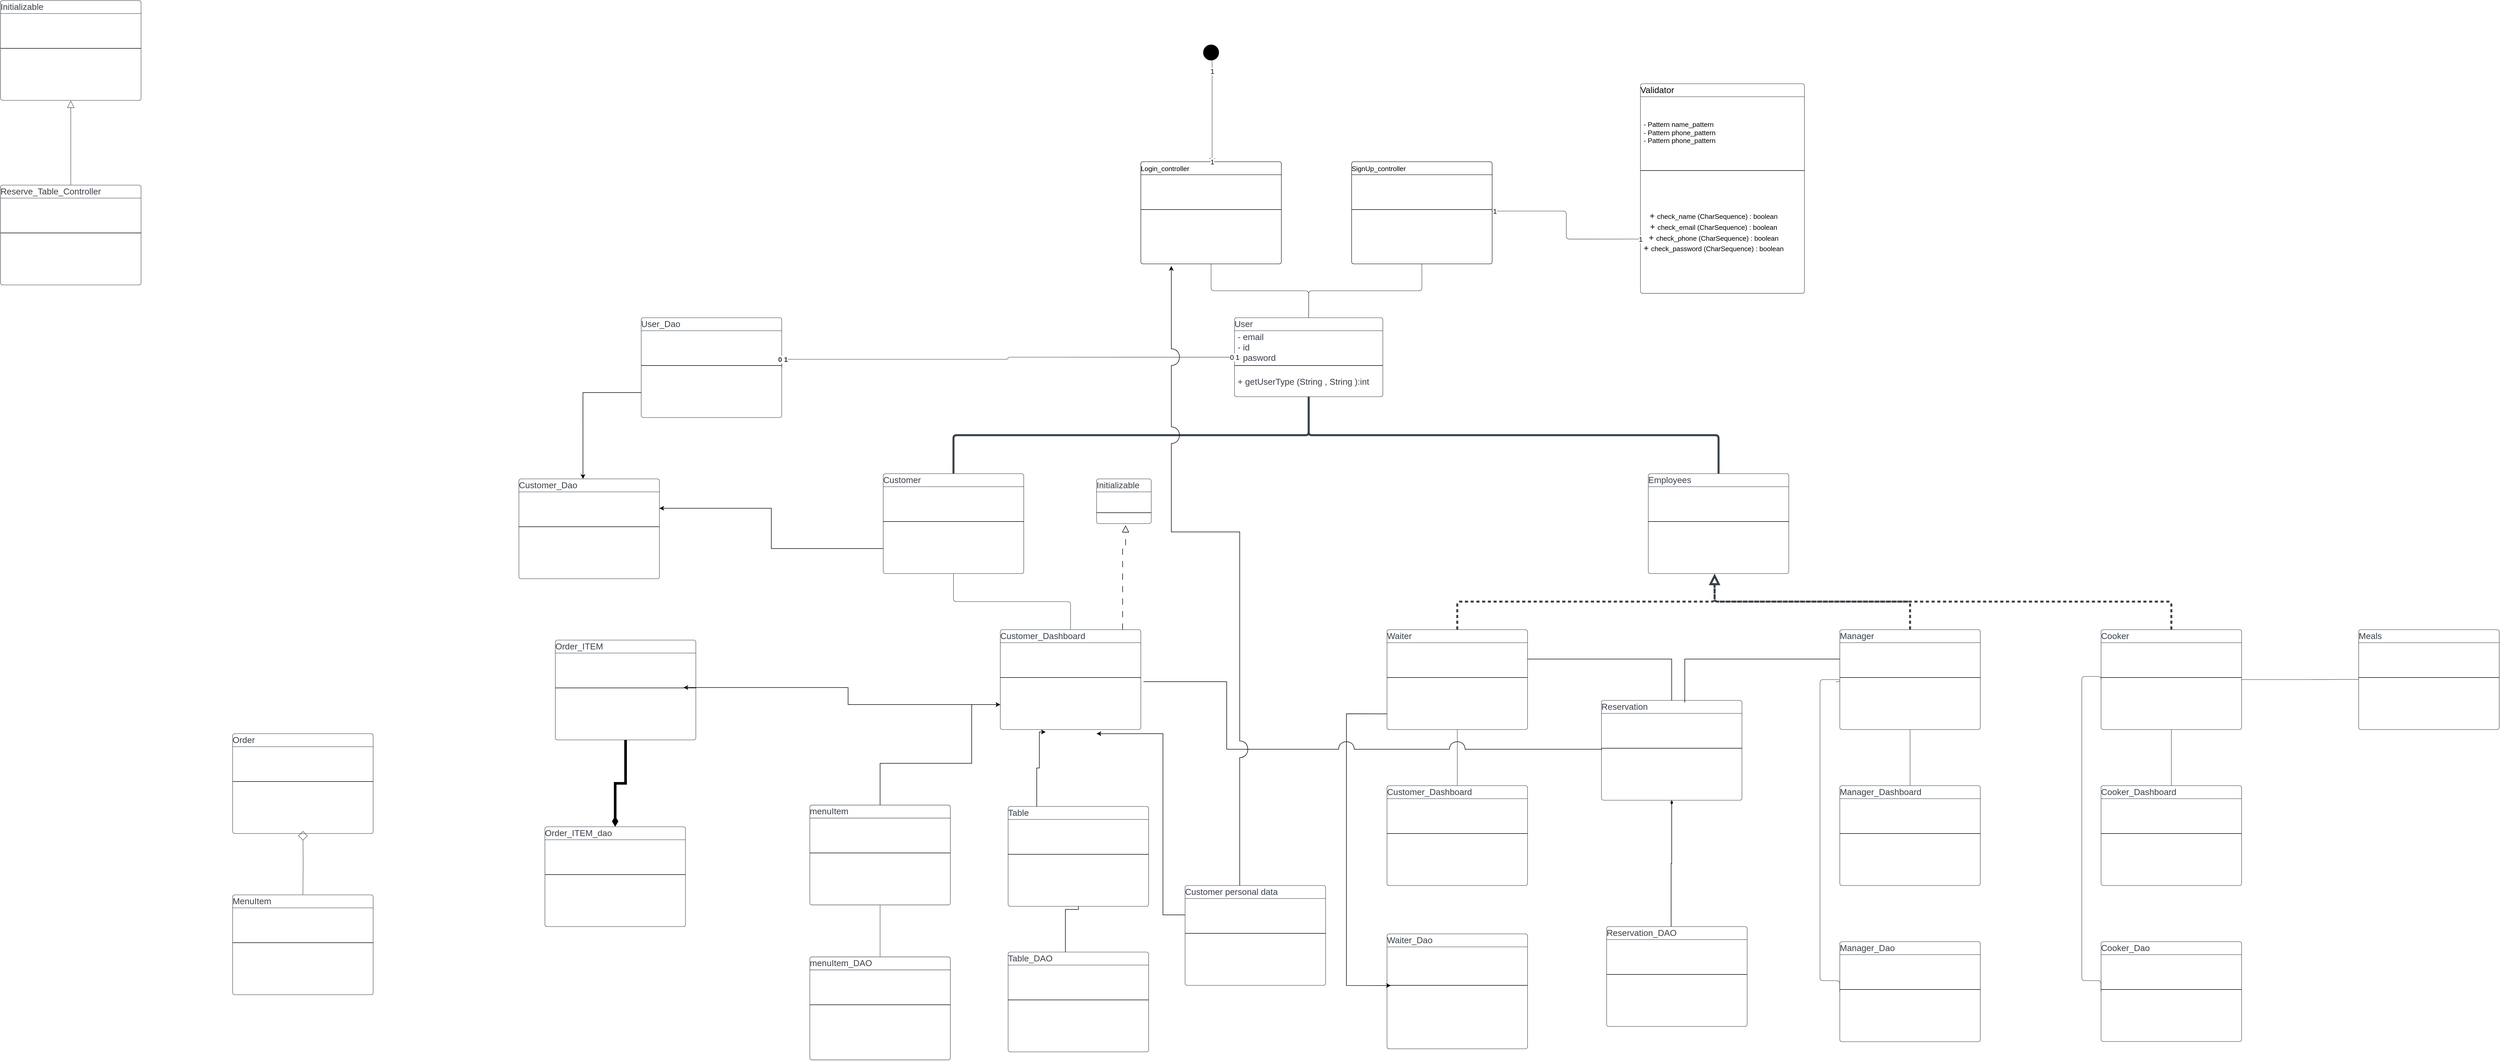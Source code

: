 <mxfile version="21.7.5" type="device">
  <diagram id="C5RBs43oDa-KdzZeNtuy" name="Page-1">
    <mxGraphModel dx="4231" dy="2217" grid="1" gridSize="10" guides="1" tooltips="1" connect="1" arrows="1" fold="1" page="1" pageScale="1" pageWidth="827" pageHeight="1169" math="0" shadow="0">
      <root>
        <mxCell id="WIyWlLk6GJQsqaUBKTNV-0" />
        <mxCell id="WIyWlLk6GJQsqaUBKTNV-1" parent="WIyWlLk6GJQsqaUBKTNV-0" />
        <mxCell id="36DFE4Vjl04ZjzjjR4-h-4" value="Login_controller" style="html=1;overflow=block;blockSpacing=1;swimlane;childLayout=stackLayout;horizontal=1;horizontalStack=0;resizeParent=1;resizeParentMax=0;resizeLast=0;collapsible=0;fontStyle=0;marginBottom=0;swimlaneFillColor=#ffffff;startSize=25;whiteSpace=wrap;fontSize=13.1;align=left;spacing=0;strokeOpacity=100;rounded=1;absoluteArcSize=1;arcSize=9;strokeWidth=0.8;" vertex="1" parent="WIyWlLk6GJQsqaUBKTNV-1">
          <mxGeometry x="-15" width="270" height="196.5" as="geometry" />
        </mxCell>
        <mxCell id="36DFE4Vjl04ZjzjjR4-h-5" value="" style="part=1;html=1;resizeHeight=0;strokeColor=none;fillColor=none;align=left;verticalAlign=middle;spacingLeft=4;spacingRight=4;overflow=hidden;rotatable=0;points=[[0,0.5],[1,0.5]];portConstraint=eastwest;swimlaneFillColor=#ffffff;strokeOpacity=100;whiteSpace=wrap;fontSize=13;" vertex="1" parent="36DFE4Vjl04ZjzjjR4-h-4">
          <mxGeometry y="25" width="270" height="63" as="geometry" />
        </mxCell>
        <mxCell id="36DFE4Vjl04ZjzjjR4-h-6" value="" style="line;strokeWidth=1;fillColor=none;align=left;verticalAlign=middle;spacingTop=-1;spacingLeft=3;spacingRight=3;rotatable=0;labelPosition=right;points=[];portConstraint=eastwest;" vertex="1" parent="36DFE4Vjl04ZjzjjR4-h-4">
          <mxGeometry y="88" width="270" height="8" as="geometry" />
        </mxCell>
        <mxCell id="36DFE4Vjl04ZjzjjR4-h-7" value="" style="part=1;html=1;resizeHeight=0;strokeColor=none;fillColor=none;align=left;verticalAlign=middle;spacingLeft=4;spacingRight=4;overflow=hidden;rotatable=0;points=[[0,0.5],[1,0.5]];portConstraint=eastwest;swimlaneFillColor=#ffffff;strokeOpacity=100;whiteSpace=wrap;fontSize=13;" vertex="1" parent="36DFE4Vjl04ZjzjjR4-h-4">
          <mxGeometry y="96" width="270" height="100.5" as="geometry" />
        </mxCell>
        <mxCell id="36DFE4Vjl04ZjzjjR4-h-8" value="SignUp_controller" style="html=1;overflow=block;blockSpacing=1;swimlane;childLayout=stackLayout;horizontal=1;horizontalStack=0;resizeParent=1;resizeParentMax=0;resizeLast=0;collapsible=0;fontStyle=0;marginBottom=0;swimlaneFillColor=#ffffff;startSize=25;whiteSpace=wrap;fontSize=13.1;align=left;spacing=0;strokeOpacity=100;rounded=1;absoluteArcSize=1;arcSize=9;strokeWidth=0.8;" vertex="1" parent="WIyWlLk6GJQsqaUBKTNV-1">
          <mxGeometry x="390" width="270" height="196.5" as="geometry" />
        </mxCell>
        <mxCell id="36DFE4Vjl04ZjzjjR4-h-9" value="" style="part=1;html=1;resizeHeight=0;strokeColor=none;fillColor=none;align=left;verticalAlign=middle;spacingLeft=4;spacingRight=4;overflow=hidden;rotatable=0;points=[[0,0.5],[1,0.5]];portConstraint=eastwest;swimlaneFillColor=#ffffff;strokeOpacity=100;whiteSpace=wrap;fontSize=13;" vertex="1" parent="36DFE4Vjl04ZjzjjR4-h-8">
          <mxGeometry y="25" width="270" height="63" as="geometry" />
        </mxCell>
        <mxCell id="36DFE4Vjl04ZjzjjR4-h-10" value="" style="line;strokeWidth=1;fillColor=none;align=left;verticalAlign=middle;spacingTop=-1;spacingLeft=3;spacingRight=3;rotatable=0;labelPosition=right;points=[];portConstraint=eastwest;" vertex="1" parent="36DFE4Vjl04ZjzjjR4-h-8">
          <mxGeometry y="88" width="270" height="8" as="geometry" />
        </mxCell>
        <mxCell id="36DFE4Vjl04ZjzjjR4-h-11" value="" style="part=1;html=1;resizeHeight=0;strokeColor=none;fillColor=none;align=left;verticalAlign=middle;spacingLeft=4;spacingRight=4;overflow=hidden;rotatable=0;points=[[0,0.5],[1,0.5]];portConstraint=eastwest;swimlaneFillColor=#ffffff;strokeOpacity=100;whiteSpace=wrap;fontSize=13;" vertex="1" parent="36DFE4Vjl04ZjzjjR4-h-8">
          <mxGeometry y="96" width="270" height="100.5" as="geometry" />
        </mxCell>
        <mxCell id="36DFE4Vjl04ZjzjjR4-h-12" value="" style="html=1;overflow=block;blockSpacing=1;whiteSpace=wrap;ellipse;fillColor=#000000;fontSize=13;spacing=0;strokeColor=#3a414a;strokeOpacity=100;rounded=1;absoluteArcSize=1;arcSize=9;strokeWidth=0.8;lucidId=-.Bvs2UQHEEj;" vertex="1" parent="WIyWlLk6GJQsqaUBKTNV-1">
          <mxGeometry x="105" y="-225" width="30" height="30" as="geometry" />
        </mxCell>
        <mxCell id="36DFE4Vjl04ZjzjjR4-h-13" value="" style="html=1;jettySize=18;whiteSpace=wrap;fontSize=13;strokeColor=#3a414a;strokeOpacity=100;strokeWidth=0.8;rounded=1;arcSize=12;edgeStyle=orthogonalEdgeStyle;startArrow=none;endArrow=ERone;endSize=10;exitX=0.564;exitY=1.006;exitPerimeter=0;entryX=0.507;entryY=-0.002;entryPerimeter=0;lucidId=v~BvHhWBpCIy;" edge="1" parent="WIyWlLk6GJQsqaUBKTNV-1" source="36DFE4Vjl04ZjzjjR4-h-12" target="36DFE4Vjl04ZjzjjR4-h-4">
          <mxGeometry width="100" height="100" relative="1" as="geometry">
            <Array as="points" />
          </mxGeometry>
        </mxCell>
        <mxCell id="36DFE4Vjl04ZjzjjR4-h-14" value="1" style="text;html=1;resizable=0;labelBackgroundColor=default;align=center;verticalAlign=middle;fontSize=13;" vertex="1" parent="36DFE4Vjl04ZjzjjR4-h-13">
          <mxGeometry x="-0.788" relative="1" as="geometry">
            <mxPoint as="offset" />
          </mxGeometry>
        </mxCell>
        <mxCell id="36DFE4Vjl04ZjzjjR4-h-15" value="1" style="text;html=1;resizable=0;labelBackgroundColor=default;align=center;verticalAlign=middle;fontSize=13;" vertex="1" parent="36DFE4Vjl04ZjzjjR4-h-13">
          <mxGeometry x="1" relative="1" as="geometry">
            <mxPoint as="offset" />
          </mxGeometry>
        </mxCell>
        <mxCell id="36DFE4Vjl04ZjzjjR4-h-16" value="Validator" style="html=1;overflow=block;blockSpacing=1;swimlane;childLayout=stackLayout;horizontal=1;horizontalStack=0;resizeParent=1;resizeParentMax=0;resizeLast=0;collapsible=0;fontStyle=0;marginBottom=0;swimlaneFillColor=#ffffff;startSize=25;whiteSpace=wrap;fontSize=16.7;align=left;spacing=0;strokeColor=#3a414a;strokeOpacity=100;rounded=1;absoluteArcSize=1;arcSize=9;strokeWidth=0.8;" vertex="1" parent="WIyWlLk6GJQsqaUBKTNV-1">
          <mxGeometry x="945" y="-150" width="315" height="403.211" as="geometry" />
        </mxCell>
        <mxCell id="36DFE4Vjl04ZjzjjR4-h-17" value="- Pattern name_pattern&#xa;- Pattern phone_pattern&#xa;- Pattern phone_pattern" style="part=1;html=1;resizeHeight=0;strokeColor=none;fillColor=none;align=left;verticalAlign=middle;spacingLeft=4;spacingRight=4;overflow=hidden;rotatable=0;points=[[0,0.5],[1,0.5]];portConstraint=eastwest;swimlaneFillColor=#ffffff;strokeOpacity=100;whiteSpace=wrap;fontSize=13.1;" vertex="1" parent="36DFE4Vjl04ZjzjjR4-h-16">
          <mxGeometry y="25" width="315" height="138" as="geometry" />
        </mxCell>
        <mxCell id="36DFE4Vjl04ZjzjjR4-h-18" value="" style="line;strokeWidth=1;fillColor=none;align=left;verticalAlign=middle;spacingTop=-1;spacingLeft=3;spacingRight=3;rotatable=0;labelPosition=right;points=[];portConstraint=eastwest;" vertex="1" parent="36DFE4Vjl04ZjzjjR4-h-16">
          <mxGeometry y="163" width="315" height="8" as="geometry" />
        </mxCell>
        <mxCell id="36DFE4Vjl04ZjzjjR4-h-19" value="&lt;div style=&quot;display: flex; justify-content: center; text-align: center; align-items: baseline; font-size: 0; line-height: 1.25;margin-top: -2px;&quot;&gt;&lt;span&gt;&lt;span style=&quot;font-size:16.7px;&quot;&gt;+ &lt;/span&gt;&lt;span style=&quot;font-size:13.1px;&quot;&gt;check_name (CharSequence) : boolean&#xa;&lt;/span&gt;&lt;span style=&quot;font-size:16.7px;&quot;&gt;+ &lt;/span&gt;&lt;span style=&quot;font-size:13.1px;&quot;&gt;check_email (CharSequence) : boolean&#xa;&lt;/span&gt;&lt;span style=&quot;font-size:16.7px;&quot;&gt;+ &lt;/span&gt;&lt;span style=&quot;font-size:13.1px;&quot;&gt;check_phone (CharSequence) : boolean&#xa;&lt;/span&gt;&lt;span style=&quot;font-size:16.7px;&quot;&gt;+ &lt;/span&gt;&lt;span style=&quot;font-size:13.1px;&quot;&gt;check_password (CharSequence) : boolean&lt;/span&gt;&lt;/span&gt;&lt;/div&gt;" style="part=1;html=1;resizeHeight=0;strokeColor=none;fillColor=none;align=left;verticalAlign=middle;spacingLeft=4;spacingRight=4;overflow=hidden;rotatable=0;points=[[0,0.5],[1,0.5]];portConstraint=eastwest;swimlaneFillColor=#ffffff;strokeOpacity=100;whiteSpace=wrap;fontSize=16.7;" vertex="1" parent="36DFE4Vjl04ZjzjjR4-h-16">
          <mxGeometry y="171" width="315" height="232.211" as="geometry" />
        </mxCell>
        <mxCell id="36DFE4Vjl04ZjzjjR4-h-20" value="" style="html=1;jettySize=18;whiteSpace=wrap;fontSize=13;strokeColor=#3a414a;strokeOpacity=100;strokeWidth=0.8;rounded=1;arcSize=12;edgeStyle=orthogonalEdgeStyle;startArrow=none;endArrow=none;exitX=-0.001;exitY=0.741;exitPerimeter=0;entryX=1.001;entryY=0.483;entryPerimeter=0;lucidId=.iCv5ORAgoEW;" edge="1" parent="WIyWlLk6GJQsqaUBKTNV-1" source="36DFE4Vjl04ZjzjjR4-h-16" target="36DFE4Vjl04ZjzjjR4-h-8">
          <mxGeometry width="100" height="100" relative="1" as="geometry">
            <Array as="points" />
          </mxGeometry>
        </mxCell>
        <mxCell id="36DFE4Vjl04ZjzjjR4-h-21" value="1" style="text;html=1;resizable=0;labelBackgroundColor=default;align=center;verticalAlign=middle;fontSize=13;" vertex="1" parent="36DFE4Vjl04ZjzjjR4-h-20">
          <mxGeometry x="-1" relative="1" as="geometry">
            <mxPoint as="offset" />
          </mxGeometry>
        </mxCell>
        <mxCell id="36DFE4Vjl04ZjzjjR4-h-22" value="1" style="text;html=1;resizable=0;labelBackgroundColor=default;align=center;verticalAlign=middle;fontSize=13;" vertex="1" parent="36DFE4Vjl04ZjzjjR4-h-20">
          <mxGeometry x="0.974" relative="1" as="geometry">
            <mxPoint as="offset" />
          </mxGeometry>
        </mxCell>
        <mxCell id="36DFE4Vjl04ZjzjjR4-h-23" value="User" style="html=1;overflow=block;blockSpacing=1;swimlane;childLayout=stackLayout;horizontal=1;horizontalStack=0;resizeParent=1;resizeParentMax=0;resizeLast=0;collapsible=0;fontStyle=0;marginBottom=0;swimlaneFillColor=#ffffff;startSize=25;whiteSpace=wrap;fontSize=16.7;fontColor=#3a414a;align=left;spacing=0;strokeColor=#3a414a;strokeOpacity=100;rounded=1;absoluteArcSize=1;arcSize=9;strokeWidth=0.8;" vertex="1" parent="WIyWlLk6GJQsqaUBKTNV-1">
          <mxGeometry x="165" y="300" width="285" height="151.875" as="geometry" />
        </mxCell>
        <mxCell id="36DFE4Vjl04ZjzjjR4-h-24" value="- email&#xa;- id&#xa;- pasword" style="part=1;html=1;resizeHeight=0;strokeColor=none;fillColor=none;align=left;verticalAlign=middle;spacingLeft=4;spacingRight=4;overflow=hidden;rotatable=0;points=[[0,0.5],[1,0.5]];portConstraint=eastwest;swimlaneFillColor=#ffffff;strokeOpacity=100;whiteSpace=wrap;fontSize=16.7;fontColor=#3a414a;" vertex="1" parent="36DFE4Vjl04ZjzjjR4-h-23">
          <mxGeometry y="25" width="285" height="63" as="geometry" />
        </mxCell>
        <mxCell id="36DFE4Vjl04ZjzjjR4-h-25" value="" style="line;strokeWidth=1;fillColor=none;align=left;verticalAlign=middle;spacingTop=-1;spacingLeft=3;spacingRight=3;rotatable=0;labelPosition=right;points=[];portConstraint=eastwest;" vertex="1" parent="36DFE4Vjl04ZjzjjR4-h-23">
          <mxGeometry y="88" width="285" height="8" as="geometry" />
        </mxCell>
        <mxCell id="36DFE4Vjl04ZjzjjR4-h-26" value="+ getUserType (String , String ):int " style="part=1;html=1;resizeHeight=0;strokeColor=none;fillColor=none;align=left;verticalAlign=middle;spacingLeft=4;spacingRight=4;overflow=hidden;rotatable=0;points=[[0,0.5],[1,0.5]];portConstraint=eastwest;swimlaneFillColor=#ffffff;strokeOpacity=100;whiteSpace=wrap;fontSize=16.7;fontColor=#3a414a;" vertex="1" parent="36DFE4Vjl04ZjzjjR4-h-23">
          <mxGeometry y="96" width="285" height="55.875" as="geometry" />
        </mxCell>
        <mxCell id="36DFE4Vjl04ZjzjjR4-h-27" value="Waiter" style="html=1;overflow=block;blockSpacing=1;swimlane;childLayout=stackLayout;horizontal=1;horizontalStack=0;resizeParent=1;resizeParentMax=0;resizeLast=0;collapsible=0;fontStyle=0;marginBottom=0;swimlaneFillColor=#ffffff;startSize=25;whiteSpace=wrap;fontSize=16.7;fontColor=#3a414a;align=left;spacing=0;strokeColor=#3a414a;strokeOpacity=100;rounded=1;absoluteArcSize=1;arcSize=9;strokeWidth=0.8;" vertex="1" parent="WIyWlLk6GJQsqaUBKTNV-1">
          <mxGeometry x="458" y="900" width="270" height="192" as="geometry" />
        </mxCell>
        <mxCell id="36DFE4Vjl04ZjzjjR4-h-28" value="" style="part=1;html=1;resizeHeight=0;strokeColor=none;fillColor=none;align=left;verticalAlign=middle;spacingLeft=4;spacingRight=4;overflow=hidden;rotatable=0;points=[[0,0.5],[1,0.5]];portConstraint=eastwest;swimlaneFillColor=#ffffff;strokeOpacity=100;whiteSpace=wrap;fontSize=13;" vertex="1" parent="36DFE4Vjl04ZjzjjR4-h-27">
          <mxGeometry y="25" width="270" height="63" as="geometry" />
        </mxCell>
        <mxCell id="36DFE4Vjl04ZjzjjR4-h-29" value="" style="line;strokeWidth=1;fillColor=none;align=left;verticalAlign=middle;spacingTop=-1;spacingLeft=3;spacingRight=3;rotatable=0;labelPosition=right;points=[];portConstraint=eastwest;" vertex="1" parent="36DFE4Vjl04ZjzjjR4-h-27">
          <mxGeometry y="88" width="270" height="8" as="geometry" />
        </mxCell>
        <mxCell id="36DFE4Vjl04ZjzjjR4-h-163" value="" style="part=1;html=1;resizeHeight=0;strokeColor=none;fillColor=none;align=left;verticalAlign=middle;spacingLeft=4;spacingRight=4;overflow=hidden;rotatable=0;points=[[0,0.5],[1,0.5]];portConstraint=eastwest;swimlaneFillColor=#ffffff;strokeOpacity=100;whiteSpace=wrap;fontSize=13;" vertex="1" parent="36DFE4Vjl04ZjzjjR4-h-27">
          <mxGeometry y="96" width="270" height="96" as="geometry" />
        </mxCell>
        <mxCell id="36DFE4Vjl04ZjzjjR4-h-31" value="User_Dao" style="html=1;overflow=block;blockSpacing=1;swimlane;childLayout=stackLayout;horizontal=1;horizontalStack=0;resizeParent=1;resizeParentMax=0;resizeLast=0;collapsible=0;fontStyle=0;marginBottom=0;swimlaneFillColor=#ffffff;startSize=25;whiteSpace=wrap;fontSize=16.7;fontColor=#3a414a;align=left;spacing=0;strokeColor=#3a414a;strokeOpacity=100;rounded=1;absoluteArcSize=1;arcSize=9;strokeWidth=0.8;" vertex="1" parent="WIyWlLk6GJQsqaUBKTNV-1">
          <mxGeometry x="-975" y="300" width="270" height="192" as="geometry" />
        </mxCell>
        <mxCell id="36DFE4Vjl04ZjzjjR4-h-32" value="" style="part=1;html=1;resizeHeight=0;strokeColor=none;fillColor=none;align=left;verticalAlign=middle;spacingLeft=4;spacingRight=4;overflow=hidden;rotatable=0;points=[[0,0.5],[1,0.5]];portConstraint=eastwest;swimlaneFillColor=#ffffff;strokeOpacity=100;whiteSpace=wrap;fontSize=13;" vertex="1" parent="36DFE4Vjl04ZjzjjR4-h-31">
          <mxGeometry y="25" width="270" height="63" as="geometry" />
        </mxCell>
        <mxCell id="36DFE4Vjl04ZjzjjR4-h-33" value="" style="line;strokeWidth=1;fillColor=none;align=left;verticalAlign=middle;spacingTop=-1;spacingLeft=3;spacingRight=3;rotatable=0;labelPosition=right;points=[];portConstraint=eastwest;" vertex="1" parent="36DFE4Vjl04ZjzjjR4-h-31">
          <mxGeometry y="88" width="270" height="8" as="geometry" />
        </mxCell>
        <mxCell id="36DFE4Vjl04ZjzjjR4-h-34" value="" style="part=1;html=1;resizeHeight=0;strokeColor=none;fillColor=none;align=left;verticalAlign=middle;spacingLeft=4;spacingRight=4;overflow=hidden;rotatable=0;points=[[0,0.5],[1,0.5]];portConstraint=eastwest;swimlaneFillColor=#ffffff;strokeOpacity=100;whiteSpace=wrap;fontSize=13;" vertex="1" parent="36DFE4Vjl04ZjzjjR4-h-31">
          <mxGeometry y="96" width="270" height="96" as="geometry" />
        </mxCell>
        <mxCell id="36DFE4Vjl04ZjzjjR4-h-35" value="" style="html=1;jettySize=18;whiteSpace=wrap;fontSize=13;strokeColor=#3a414a;strokeOpacity=100;strokeWidth=0.8;rounded=1;arcSize=12;edgeStyle=orthogonalEdgeStyle;startArrow=none;endArrow=none;exitX=1.001;exitY=0.5;exitPerimeter=0;entryX=-0.001;entryY=0.5;entryPerimeter=0;lucidId=QupwUMwHSmHz;" edge="1" parent="WIyWlLk6GJQsqaUBKTNV-1" source="36DFE4Vjl04ZjzjjR4-h-31" target="36DFE4Vjl04ZjzjjR4-h-23">
          <mxGeometry width="100" height="100" relative="1" as="geometry">
            <Array as="points">
              <mxPoint x="-705" y="380" />
              <mxPoint x="-270" y="380" />
              <mxPoint x="-270" y="376" />
            </Array>
          </mxGeometry>
        </mxCell>
        <mxCell id="36DFE4Vjl04ZjzjjR4-h-36" value="0 1" style="text;html=1;resizable=0;labelBackgroundColor=default;align=center;verticalAlign=middle;fontStyle=1;fontColor=#333333;fontSize=13.3;" vertex="1" parent="36DFE4Vjl04ZjzjjR4-h-35">
          <mxGeometry x="-0.962" relative="1" as="geometry" />
        </mxCell>
        <mxCell id="36DFE4Vjl04ZjzjjR4-h-37" value="0 1" style="text;html=1;resizable=0;labelBackgroundColor=default;align=center;verticalAlign=middle;fontSize=13;" vertex="1" parent="36DFE4Vjl04ZjzjjR4-h-35">
          <mxGeometry x="1" relative="1" as="geometry">
            <mxPoint as="offset" />
          </mxGeometry>
        </mxCell>
        <mxCell id="36DFE4Vjl04ZjzjjR4-h-38" value="Customer" style="html=1;overflow=block;blockSpacing=1;swimlane;childLayout=stackLayout;horizontal=1;horizontalStack=0;resizeParent=1;resizeParentMax=0;resizeLast=0;collapsible=0;fontStyle=0;marginBottom=0;swimlaneFillColor=#ffffff;startSize=25;whiteSpace=wrap;fontSize=16.7;fontColor=#3a414a;align=left;spacing=0;strokeColor=#3a414a;strokeOpacity=100;rounded=1;absoluteArcSize=1;arcSize=9;strokeWidth=0.8;" vertex="1" parent="WIyWlLk6GJQsqaUBKTNV-1">
          <mxGeometry x="-510" y="600" width="270" height="192" as="geometry" />
        </mxCell>
        <mxCell id="36DFE4Vjl04ZjzjjR4-h-39" value="" style="part=1;html=1;resizeHeight=0;strokeColor=none;fillColor=none;align=left;verticalAlign=middle;spacingLeft=4;spacingRight=4;overflow=hidden;rotatable=0;points=[[0,0.5],[1,0.5]];portConstraint=eastwest;swimlaneFillColor=#ffffff;strokeOpacity=100;whiteSpace=wrap;fontSize=13;" vertex="1" parent="36DFE4Vjl04ZjzjjR4-h-38">
          <mxGeometry y="25" width="270" height="63" as="geometry" />
        </mxCell>
        <mxCell id="36DFE4Vjl04ZjzjjR4-h-40" value="" style="line;strokeWidth=1;fillColor=none;align=left;verticalAlign=middle;spacingTop=-1;spacingLeft=3;spacingRight=3;rotatable=0;labelPosition=right;points=[];portConstraint=eastwest;" vertex="1" parent="36DFE4Vjl04ZjzjjR4-h-38">
          <mxGeometry y="88" width="270" height="8" as="geometry" />
        </mxCell>
        <mxCell id="36DFE4Vjl04ZjzjjR4-h-41" value="" style="part=1;html=1;resizeHeight=0;strokeColor=none;fillColor=none;align=left;verticalAlign=middle;spacingLeft=4;spacingRight=4;overflow=hidden;rotatable=0;points=[[0,0.5],[1,0.5]];portConstraint=eastwest;swimlaneFillColor=#ffffff;strokeOpacity=100;whiteSpace=wrap;fontSize=13;" vertex="1" parent="36DFE4Vjl04ZjzjjR4-h-38">
          <mxGeometry y="96" width="270" height="96" as="geometry" />
        </mxCell>
        <mxCell id="36DFE4Vjl04ZjzjjR4-h-42" value="Employees" style="html=1;overflow=block;blockSpacing=1;swimlane;childLayout=stackLayout;horizontal=1;horizontalStack=0;resizeParent=1;resizeParentMax=0;resizeLast=0;collapsible=0;fontStyle=0;marginBottom=0;swimlaneFillColor=#ffffff;startSize=25;whiteSpace=wrap;fontSize=16.7;fontColor=#3a414a;align=left;spacing=0;strokeColor=#3a414a;strokeOpacity=100;rounded=1;absoluteArcSize=1;arcSize=9;strokeWidth=0.8;" vertex="1" parent="WIyWlLk6GJQsqaUBKTNV-1">
          <mxGeometry x="960" y="600" width="270" height="192" as="geometry" />
        </mxCell>
        <mxCell id="36DFE4Vjl04ZjzjjR4-h-43" value="" style="part=1;html=1;resizeHeight=0;strokeColor=none;fillColor=none;align=left;verticalAlign=middle;spacingLeft=4;spacingRight=4;overflow=hidden;rotatable=0;points=[[0,0.5],[1,0.5]];portConstraint=eastwest;swimlaneFillColor=#ffffff;strokeOpacity=100;whiteSpace=wrap;fontSize=13;" vertex="1" parent="36DFE4Vjl04ZjzjjR4-h-42">
          <mxGeometry y="25" width="270" height="63" as="geometry" />
        </mxCell>
        <mxCell id="36DFE4Vjl04ZjzjjR4-h-44" value="" style="line;strokeWidth=1;fillColor=none;align=left;verticalAlign=middle;spacingTop=-1;spacingLeft=3;spacingRight=3;rotatable=0;labelPosition=right;points=[];portConstraint=eastwest;" vertex="1" parent="36DFE4Vjl04ZjzjjR4-h-42">
          <mxGeometry y="88" width="270" height="8" as="geometry" />
        </mxCell>
        <mxCell id="36DFE4Vjl04ZjzjjR4-h-45" value="" style="part=1;html=1;resizeHeight=0;strokeColor=none;fillColor=none;align=left;verticalAlign=middle;spacingLeft=4;spacingRight=4;overflow=hidden;rotatable=0;points=[[0,0.5],[1,0.5]];portConstraint=eastwest;swimlaneFillColor=#ffffff;strokeOpacity=100;whiteSpace=wrap;fontSize=13;" vertex="1" parent="36DFE4Vjl04ZjzjjR4-h-42">
          <mxGeometry y="96" width="270" height="96" as="geometry" />
        </mxCell>
        <mxCell id="36DFE4Vjl04ZjzjjR4-h-46" value="" style="html=1;jettySize=18;whiteSpace=wrap;fontSize=13;strokeColor=#3a414a;strokeOpacity=100;strokeWidth=0.8;rounded=1;arcSize=12;edgeStyle=orthogonalEdgeStyle;startArrow=none;endArrow=none;exitX=0.5;exitY=1.002;exitPerimeter=0;entryX=0.5;entryY=-0.002;entryPerimeter=0;lucidId=wwpwRWW5iRci;" edge="1" parent="WIyWlLk6GJQsqaUBKTNV-1" source="36DFE4Vjl04ZjzjjR4-h-4" target="36DFE4Vjl04ZjzjjR4-h-23">
          <mxGeometry width="100" height="100" relative="1" as="geometry">
            <Array as="points" />
          </mxGeometry>
        </mxCell>
        <mxCell id="36DFE4Vjl04ZjzjjR4-h-47" value="" style="html=1;jettySize=18;whiteSpace=wrap;fontSize=13;strokeColor=#3a414a;strokeOpacity=100;strokeWidth=0.8;rounded=1;arcSize=12;edgeStyle=orthogonalEdgeStyle;startArrow=none;endArrow=none;exitX=0.5;exitY=1.002;exitPerimeter=0;entryX=0.5;entryY=-0.002;entryPerimeter=0;lucidId=_wpwyInhhhos;" edge="1" parent="WIyWlLk6GJQsqaUBKTNV-1" source="36DFE4Vjl04ZjzjjR4-h-8" target="36DFE4Vjl04ZjzjjR4-h-23">
          <mxGeometry width="100" height="100" relative="1" as="geometry">
            <Array as="points" />
          </mxGeometry>
        </mxCell>
        <mxCell id="36DFE4Vjl04ZjzjjR4-h-48" value="" style="html=1;jettySize=18;whiteSpace=wrap;fontSize=13;strokeColor=#3a414a;strokeOpacity=100;strokeWidth=3.8;rounded=1;arcSize=12;edgeStyle=orthogonalEdgeStyle;startArrow=none;endArrow=none;exitX=0.5;exitY=-0.002;exitPerimeter=0;entryX=0.5;entryY=1.002;entryPerimeter=0;lucidId=rxpwfKEyk-BL;" edge="1" parent="WIyWlLk6GJQsqaUBKTNV-1" source="36DFE4Vjl04ZjzjjR4-h-38" target="36DFE4Vjl04ZjzjjR4-h-23">
          <mxGeometry width="100" height="100" relative="1" as="geometry">
            <Array as="points" />
          </mxGeometry>
        </mxCell>
        <mxCell id="36DFE4Vjl04ZjzjjR4-h-49" value="" style="html=1;jettySize=18;whiteSpace=wrap;fontSize=13;strokeColor=#3a414a;strokeOpacity=100;strokeWidth=3.8;rounded=1;arcSize=12;edgeStyle=orthogonalEdgeStyle;startArrow=none;endArrow=none;exitX=0.5;exitY=-0.002;exitPerimeter=0;entryX=0.5;entryY=1.002;entryPerimeter=0;lucidId=5xpw9josADAj;" edge="1" parent="WIyWlLk6GJQsqaUBKTNV-1" source="36DFE4Vjl04ZjzjjR4-h-42" target="36DFE4Vjl04ZjzjjR4-h-23">
          <mxGeometry width="100" height="100" relative="1" as="geometry">
            <Array as="points" />
          </mxGeometry>
        </mxCell>
        <mxCell id="36DFE4Vjl04ZjzjjR4-h-50" value="Manager" style="html=1;overflow=block;blockSpacing=1;swimlane;childLayout=stackLayout;horizontal=1;horizontalStack=0;resizeParent=1;resizeParentMax=0;resizeLast=0;collapsible=0;fontStyle=0;marginBottom=0;swimlaneFillColor=#ffffff;startSize=25;whiteSpace=wrap;fontSize=16.7;fontColor=#3a414a;align=left;spacing=0;strokeColor=#3a414a;strokeOpacity=100;rounded=1;absoluteArcSize=1;arcSize=9;strokeWidth=0.8;" vertex="1" parent="WIyWlLk6GJQsqaUBKTNV-1">
          <mxGeometry x="1328" y="900" width="270" height="192" as="geometry" />
        </mxCell>
        <mxCell id="36DFE4Vjl04ZjzjjR4-h-51" value="" style="part=1;html=1;resizeHeight=0;strokeColor=none;fillColor=none;align=left;verticalAlign=middle;spacingLeft=4;spacingRight=4;overflow=hidden;rotatable=0;points=[[0,0.5],[1,0.5]];portConstraint=eastwest;swimlaneFillColor=#ffffff;strokeOpacity=100;whiteSpace=wrap;fontSize=13;" vertex="1" parent="36DFE4Vjl04ZjzjjR4-h-50">
          <mxGeometry y="25" width="270" height="63" as="geometry" />
        </mxCell>
        <mxCell id="36DFE4Vjl04ZjzjjR4-h-52" value="" style="line;strokeWidth=1;fillColor=none;align=left;verticalAlign=middle;spacingTop=-1;spacingLeft=3;spacingRight=3;rotatable=0;labelPosition=right;points=[];portConstraint=eastwest;" vertex="1" parent="36DFE4Vjl04ZjzjjR4-h-50">
          <mxGeometry y="88" width="270" height="8" as="geometry" />
        </mxCell>
        <mxCell id="36DFE4Vjl04ZjzjjR4-h-53" value="" style="part=1;html=1;resizeHeight=0;strokeColor=none;fillColor=none;align=left;verticalAlign=middle;spacingLeft=4;spacingRight=4;overflow=hidden;rotatable=0;points=[[0,0.5],[1,0.5]];portConstraint=eastwest;swimlaneFillColor=#ffffff;strokeOpacity=100;whiteSpace=wrap;fontSize=13;" vertex="1" parent="36DFE4Vjl04ZjzjjR4-h-50">
          <mxGeometry y="96" width="270" height="96" as="geometry" />
        </mxCell>
        <mxCell id="36DFE4Vjl04ZjzjjR4-h-54" value="Cooker" style="html=1;overflow=block;blockSpacing=1;swimlane;childLayout=stackLayout;horizontal=1;horizontalStack=0;resizeParent=1;resizeParentMax=0;resizeLast=0;collapsible=0;fontStyle=0;marginBottom=0;swimlaneFillColor=#ffffff;startSize=25;whiteSpace=wrap;fontSize=16.7;fontColor=#3a414a;align=left;spacing=0;strokeColor=#3a414a;strokeOpacity=100;rounded=1;absoluteArcSize=1;arcSize=9;strokeWidth=0.8;" vertex="1" parent="WIyWlLk6GJQsqaUBKTNV-1">
          <mxGeometry x="1830" y="900" width="270" height="192" as="geometry" />
        </mxCell>
        <mxCell id="36DFE4Vjl04ZjzjjR4-h-55" value="" style="part=1;html=1;resizeHeight=0;strokeColor=none;fillColor=none;align=left;verticalAlign=middle;spacingLeft=4;spacingRight=4;overflow=hidden;rotatable=0;points=[[0,0.5],[1,0.5]];portConstraint=eastwest;swimlaneFillColor=#ffffff;strokeOpacity=100;whiteSpace=wrap;fontSize=13;" vertex="1" parent="36DFE4Vjl04ZjzjjR4-h-54">
          <mxGeometry y="25" width="270" height="63" as="geometry" />
        </mxCell>
        <mxCell id="36DFE4Vjl04ZjzjjR4-h-56" value="" style="line;strokeWidth=1;fillColor=none;align=left;verticalAlign=middle;spacingTop=-1;spacingLeft=3;spacingRight=3;rotatable=0;labelPosition=right;points=[];portConstraint=eastwest;" vertex="1" parent="36DFE4Vjl04ZjzjjR4-h-54">
          <mxGeometry y="88" width="270" height="8" as="geometry" />
        </mxCell>
        <mxCell id="36DFE4Vjl04ZjzjjR4-h-57" value="" style="part=1;html=1;resizeHeight=0;strokeColor=none;fillColor=none;align=left;verticalAlign=middle;spacingLeft=4;spacingRight=4;overflow=hidden;rotatable=0;points=[[0,0.5],[1,0.5]];portConstraint=eastwest;swimlaneFillColor=#ffffff;strokeOpacity=100;whiteSpace=wrap;fontSize=13;" vertex="1" parent="36DFE4Vjl04ZjzjjR4-h-54">
          <mxGeometry y="96" width="270" height="96" as="geometry" />
        </mxCell>
        <mxCell id="36DFE4Vjl04ZjzjjR4-h-58" value="" style="html=1;jettySize=18;whiteSpace=wrap;fontSize=13;strokeColor=#3a414a;strokeOpacity=100;dashed=1;fixDash=1;dashPattern=6 5;strokeWidth=3.8;rounded=1;arcSize=12;edgeStyle=orthogonalEdgeStyle;startArrow=none;endArrow=block;endFill=0;endSize=12;exitX=0.5;exitY=-0.002;exitPerimeter=0;entryX=0.472;entryY=1.002;entryPerimeter=0;lucidId=~zpw7eQ1AI1-;" edge="1" parent="WIyWlLk6GJQsqaUBKTNV-1" source="36DFE4Vjl04ZjzjjR4-h-27" target="36DFE4Vjl04ZjzjjR4-h-42">
          <mxGeometry width="100" height="100" relative="1" as="geometry">
            <Array as="points" />
          </mxGeometry>
        </mxCell>
        <mxCell id="36DFE4Vjl04ZjzjjR4-h-59" value="" style="html=1;jettySize=18;whiteSpace=wrap;fontSize=13;strokeColor=#3a414a;strokeOpacity=100;dashed=1;fixDash=1;dashPattern=6 5;strokeWidth=3.8;rounded=1;arcSize=12;edgeStyle=orthogonalEdgeStyle;startArrow=none;endArrow=block;endFill=0;endSize=12;exitX=0.5;exitY=-0.002;exitPerimeter=0;entryX=0.472;entryY=1.002;entryPerimeter=0;lucidId=.Apw_1cnnmD0;" edge="1" parent="WIyWlLk6GJQsqaUBKTNV-1" source="36DFE4Vjl04ZjzjjR4-h-50" target="36DFE4Vjl04ZjzjjR4-h-42">
          <mxGeometry width="100" height="100" relative="1" as="geometry">
            <Array as="points" />
          </mxGeometry>
        </mxCell>
        <mxCell id="36DFE4Vjl04ZjzjjR4-h-60" value="" style="html=1;jettySize=18;whiteSpace=wrap;fontSize=13;strokeColor=#3a414a;strokeOpacity=100;dashed=1;fixDash=1;dashPattern=6 5;strokeWidth=3.8;rounded=1;arcSize=12;edgeStyle=orthogonalEdgeStyle;startArrow=none;endArrow=block;endFill=0;endSize=12;exitX=0.5;exitY=-0.002;exitPerimeter=0;entryX=0.472;entryY=1.002;entryPerimeter=0;lucidId=mBpwwLlsz0HR;" edge="1" parent="WIyWlLk6GJQsqaUBKTNV-1" source="36DFE4Vjl04ZjzjjR4-h-54" target="36DFE4Vjl04ZjzjjR4-h-42">
          <mxGeometry width="100" height="100" relative="1" as="geometry">
            <Array as="points" />
          </mxGeometry>
        </mxCell>
        <mxCell id="36DFE4Vjl04ZjzjjR4-h-61" value="Customer_Dao" style="html=1;overflow=block;blockSpacing=1;swimlane;childLayout=stackLayout;horizontal=1;horizontalStack=0;resizeParent=1;resizeParentMax=0;resizeLast=0;collapsible=0;fontStyle=0;marginBottom=0;swimlaneFillColor=#ffffff;startSize=25;whiteSpace=wrap;fontSize=16.7;fontColor=#3a414a;align=left;spacing=0;strokeColor=#3a414a;strokeOpacity=100;rounded=1;absoluteArcSize=1;arcSize=9;strokeWidth=0.8;" vertex="1" parent="WIyWlLk6GJQsqaUBKTNV-1">
          <mxGeometry x="-1210" y="610" width="270" height="192" as="geometry" />
        </mxCell>
        <mxCell id="36DFE4Vjl04ZjzjjR4-h-62" value="" style="part=1;html=1;resizeHeight=0;strokeColor=none;fillColor=none;align=left;verticalAlign=middle;spacingLeft=4;spacingRight=4;overflow=hidden;rotatable=0;points=[[0,0.5],[1,0.5]];portConstraint=eastwest;swimlaneFillColor=#ffffff;strokeOpacity=100;whiteSpace=wrap;fontSize=13;" vertex="1" parent="36DFE4Vjl04ZjzjjR4-h-61">
          <mxGeometry y="25" width="270" height="63" as="geometry" />
        </mxCell>
        <mxCell id="36DFE4Vjl04ZjzjjR4-h-63" value="" style="line;strokeWidth=1;fillColor=none;align=left;verticalAlign=middle;spacingTop=-1;spacingLeft=3;spacingRight=3;rotatable=0;labelPosition=right;points=[];portConstraint=eastwest;" vertex="1" parent="36DFE4Vjl04ZjzjjR4-h-61">
          <mxGeometry y="88" width="270" height="8" as="geometry" />
        </mxCell>
        <mxCell id="36DFE4Vjl04ZjzjjR4-h-64" value="" style="part=1;html=1;resizeHeight=0;strokeColor=none;fillColor=none;align=left;verticalAlign=middle;spacingLeft=4;spacingRight=4;overflow=hidden;rotatable=0;points=[[0,0.5],[1,0.5]];portConstraint=eastwest;swimlaneFillColor=#ffffff;strokeOpacity=100;whiteSpace=wrap;fontSize=13;" vertex="1" parent="36DFE4Vjl04ZjzjjR4-h-61">
          <mxGeometry y="96" width="270" height="96" as="geometry" />
        </mxCell>
        <mxCell id="36DFE4Vjl04ZjzjjR4-h-171" style="edgeStyle=orthogonalEdgeStyle;rounded=0;orthogonalLoop=1;jettySize=auto;html=1;endArrow=block;endFill=0;dashed=1;dashPattern=12 12;startArrow=none;startFill=0;strokeWidth=1;endSize=11;entryX=0.53;entryY=1.196;entryDx=0;entryDy=0;entryPerimeter=0;" edge="1" parent="WIyWlLk6GJQsqaUBKTNV-1" source="36DFE4Vjl04ZjzjjR4-h-65" target="36DFE4Vjl04ZjzjjR4-h-139">
          <mxGeometry relative="1" as="geometry">
            <mxPoint x="130" y="740" as="targetPoint" />
            <Array as="points">
              <mxPoint x="-50" y="740" />
              <mxPoint x="-44" y="740" />
            </Array>
          </mxGeometry>
        </mxCell>
        <mxCell id="36DFE4Vjl04ZjzjjR4-h-65" value="Customer_Dashboard" style="html=1;overflow=block;blockSpacing=1;swimlane;childLayout=stackLayout;horizontal=1;horizontalStack=0;resizeParent=1;resizeParentMax=0;resizeLast=0;collapsible=0;fontStyle=0;marginBottom=0;swimlaneFillColor=#ffffff;startSize=25;whiteSpace=wrap;fontSize=16.7;fontColor=#3a414a;align=left;spacing=0;strokeColor=#3a414a;strokeOpacity=100;rounded=1;absoluteArcSize=1;arcSize=9;strokeWidth=0.8;" vertex="1" parent="WIyWlLk6GJQsqaUBKTNV-1">
          <mxGeometry x="-285" y="900" width="270" height="192" as="geometry" />
        </mxCell>
        <mxCell id="36DFE4Vjl04ZjzjjR4-h-66" value="" style="part=1;html=1;resizeHeight=0;strokeColor=none;fillColor=none;align=left;verticalAlign=middle;spacingLeft=4;spacingRight=4;overflow=hidden;rotatable=0;points=[[0,0.5],[1,0.5]];portConstraint=eastwest;swimlaneFillColor=#ffffff;strokeOpacity=100;whiteSpace=wrap;fontSize=13;" vertex="1" parent="36DFE4Vjl04ZjzjjR4-h-65">
          <mxGeometry y="25" width="270" height="63" as="geometry" />
        </mxCell>
        <mxCell id="36DFE4Vjl04ZjzjjR4-h-67" value="" style="line;strokeWidth=1;fillColor=none;align=left;verticalAlign=middle;spacingTop=-1;spacingLeft=3;spacingRight=3;rotatable=0;labelPosition=right;points=[];portConstraint=eastwest;" vertex="1" parent="36DFE4Vjl04ZjzjjR4-h-65">
          <mxGeometry y="88" width="270" height="8" as="geometry" />
        </mxCell>
        <mxCell id="36DFE4Vjl04ZjzjjR4-h-68" value="" style="part=1;html=1;resizeHeight=0;strokeColor=none;fillColor=none;align=left;verticalAlign=middle;spacingLeft=4;spacingRight=4;overflow=hidden;rotatable=0;points=[[0,0.5],[1,0.5]];portConstraint=eastwest;swimlaneFillColor=#ffffff;strokeOpacity=100;whiteSpace=wrap;fontSize=13;" vertex="1" parent="36DFE4Vjl04ZjzjjR4-h-65">
          <mxGeometry y="96" width="270" height="96" as="geometry" />
        </mxCell>
        <mxCell id="36DFE4Vjl04ZjzjjR4-h-69" value="" style="html=1;jettySize=18;whiteSpace=wrap;fontSize=13;strokeColor=#3a414a;strokeOpacity=100;strokeWidth=0.8;rounded=1;arcSize=12;edgeStyle=orthogonalEdgeStyle;startArrow=none;endArrow=none;exitX=0.5;exitY=-0.002;exitPerimeter=0;entryX=0.5;entryY=1.002;entryPerimeter=0;lucidId=rDpwYbsGkABV;" edge="1" parent="WIyWlLk6GJQsqaUBKTNV-1" source="36DFE4Vjl04ZjzjjR4-h-65" target="36DFE4Vjl04ZjzjjR4-h-38">
          <mxGeometry width="100" height="100" relative="1" as="geometry">
            <Array as="points" />
          </mxGeometry>
        </mxCell>
        <mxCell id="36DFE4Vjl04ZjzjjR4-h-71" value="Customer_Dashboard" style="html=1;overflow=block;blockSpacing=1;swimlane;childLayout=stackLayout;horizontal=1;horizontalStack=0;resizeParent=1;resizeParentMax=0;resizeLast=0;collapsible=0;fontStyle=0;marginBottom=0;swimlaneFillColor=#ffffff;startSize=25;whiteSpace=wrap;fontSize=16.7;fontColor=#3a414a;align=left;spacing=0;strokeColor=#3a414a;strokeOpacity=100;rounded=1;absoluteArcSize=1;arcSize=9;strokeWidth=0.8;" vertex="1" parent="WIyWlLk6GJQsqaUBKTNV-1">
          <mxGeometry x="458" y="1200" width="270" height="192" as="geometry" />
        </mxCell>
        <mxCell id="36DFE4Vjl04ZjzjjR4-h-72" value="" style="part=1;html=1;resizeHeight=0;strokeColor=none;fillColor=none;align=left;verticalAlign=middle;spacingLeft=4;spacingRight=4;overflow=hidden;rotatable=0;points=[[0,0.5],[1,0.5]];portConstraint=eastwest;swimlaneFillColor=#ffffff;strokeOpacity=100;whiteSpace=wrap;fontSize=13;" vertex="1" parent="36DFE4Vjl04ZjzjjR4-h-71">
          <mxGeometry y="25" width="270" height="63" as="geometry" />
        </mxCell>
        <mxCell id="36DFE4Vjl04ZjzjjR4-h-73" value="" style="line;strokeWidth=1;fillColor=none;align=left;verticalAlign=middle;spacingTop=-1;spacingLeft=3;spacingRight=3;rotatable=0;labelPosition=right;points=[];portConstraint=eastwest;" vertex="1" parent="36DFE4Vjl04ZjzjjR4-h-71">
          <mxGeometry y="88" width="270" height="8" as="geometry" />
        </mxCell>
        <mxCell id="36DFE4Vjl04ZjzjjR4-h-74" value="" style="part=1;html=1;resizeHeight=0;strokeColor=none;fillColor=none;align=left;verticalAlign=middle;spacingLeft=4;spacingRight=4;overflow=hidden;rotatable=0;points=[[0,0.5],[1,0.5]];portConstraint=eastwest;swimlaneFillColor=#ffffff;strokeOpacity=100;whiteSpace=wrap;fontSize=13;" vertex="1" parent="36DFE4Vjl04ZjzjjR4-h-71">
          <mxGeometry y="96" width="270" height="96" as="geometry" />
        </mxCell>
        <mxCell id="36DFE4Vjl04ZjzjjR4-h-75" value="Waiter_Dao" style="html=1;overflow=block;blockSpacing=1;swimlane;childLayout=stackLayout;horizontal=1;horizontalStack=0;resizeParent=1;resizeParentMax=0;resizeLast=0;collapsible=0;fontStyle=0;marginBottom=0;swimlaneFillColor=#ffffff;startSize=25;whiteSpace=wrap;fontSize=16.7;fontColor=#3a414a;align=left;spacing=0;strokeColor=#3a414a;strokeOpacity=100;rounded=1;absoluteArcSize=1;arcSize=9;strokeWidth=0.8;" vertex="1" parent="WIyWlLk6GJQsqaUBKTNV-1">
          <mxGeometry x="458" y="1485" width="270" height="221" as="geometry" />
        </mxCell>
        <mxCell id="36DFE4Vjl04ZjzjjR4-h-76" value="" style="part=1;html=1;resizeHeight=0;strokeColor=none;fillColor=none;align=left;verticalAlign=middle;spacingLeft=4;spacingRight=4;overflow=hidden;rotatable=0;points=[[0,0.5],[1,0.5]];portConstraint=eastwest;swimlaneFillColor=#ffffff;strokeOpacity=100;whiteSpace=wrap;fontSize=13;" vertex="1" parent="36DFE4Vjl04ZjzjjR4-h-75">
          <mxGeometry y="25" width="270" height="70" as="geometry" />
        </mxCell>
        <mxCell id="36DFE4Vjl04ZjzjjR4-h-77" value="" style="line;strokeWidth=1;fillColor=none;align=left;verticalAlign=middle;spacingTop=-1;spacingLeft=3;spacingRight=3;rotatable=0;labelPosition=right;points=[];portConstraint=eastwest;" vertex="1" parent="36DFE4Vjl04ZjzjjR4-h-75">
          <mxGeometry y="95" width="270" height="8" as="geometry" />
        </mxCell>
        <mxCell id="36DFE4Vjl04ZjzjjR4-h-78" value="" style="part=1;html=1;resizeHeight=0;strokeColor=none;fillColor=none;align=left;verticalAlign=middle;spacingLeft=4;spacingRight=4;overflow=hidden;rotatable=0;points=[[0,0.5],[1,0.5]];portConstraint=eastwest;swimlaneFillColor=#ffffff;strokeOpacity=100;whiteSpace=wrap;fontSize=13;" vertex="1" parent="36DFE4Vjl04ZjzjjR4-h-75">
          <mxGeometry y="103" width="270" height="118" as="geometry" />
        </mxCell>
        <mxCell id="36DFE4Vjl04ZjzjjR4-h-79" value="" style="html=1;jettySize=18;whiteSpace=wrap;fontSize=13;strokeColor=#3a414a;strokeOpacity=100;strokeWidth=0.8;rounded=1;arcSize=12;edgeStyle=orthogonalEdgeStyle;startArrow=none;endArrow=none;exitX=0.5;exitY=1.002;exitPerimeter=0;entryX=0.5;entryY=-0.002;entryPerimeter=0;lucidId=eEpwCasZsZyN;" edge="1" parent="WIyWlLk6GJQsqaUBKTNV-1" source="36DFE4Vjl04ZjzjjR4-h-27" target="36DFE4Vjl04ZjzjjR4-h-71">
          <mxGeometry width="100" height="100" relative="1" as="geometry">
            <Array as="points" />
          </mxGeometry>
        </mxCell>
        <mxCell id="36DFE4Vjl04ZjzjjR4-h-81" value="Manager_Dashboard" style="html=1;overflow=block;blockSpacing=1;swimlane;childLayout=stackLayout;horizontal=1;horizontalStack=0;resizeParent=1;resizeParentMax=0;resizeLast=0;collapsible=0;fontStyle=0;marginBottom=0;swimlaneFillColor=#ffffff;startSize=25;whiteSpace=wrap;fontSize=16.7;fontColor=#3a414a;align=left;spacing=0;strokeColor=#3a414a;strokeOpacity=100;rounded=1;absoluteArcSize=1;arcSize=9;strokeWidth=0.8;" vertex="1" parent="WIyWlLk6GJQsqaUBKTNV-1">
          <mxGeometry x="1328" y="1200" width="270" height="192" as="geometry" />
        </mxCell>
        <mxCell id="36DFE4Vjl04ZjzjjR4-h-82" value="" style="part=1;html=1;resizeHeight=0;strokeColor=none;fillColor=none;align=left;verticalAlign=middle;spacingLeft=4;spacingRight=4;overflow=hidden;rotatable=0;points=[[0,0.5],[1,0.5]];portConstraint=eastwest;swimlaneFillColor=#ffffff;strokeOpacity=100;whiteSpace=wrap;fontSize=13;" vertex="1" parent="36DFE4Vjl04ZjzjjR4-h-81">
          <mxGeometry y="25" width="270" height="63" as="geometry" />
        </mxCell>
        <mxCell id="36DFE4Vjl04ZjzjjR4-h-83" value="" style="line;strokeWidth=1;fillColor=none;align=left;verticalAlign=middle;spacingTop=-1;spacingLeft=3;spacingRight=3;rotatable=0;labelPosition=right;points=[];portConstraint=eastwest;" vertex="1" parent="36DFE4Vjl04ZjzjjR4-h-81">
          <mxGeometry y="88" width="270" height="8" as="geometry" />
        </mxCell>
        <mxCell id="36DFE4Vjl04ZjzjjR4-h-84" value="" style="part=1;html=1;resizeHeight=0;strokeColor=none;fillColor=none;align=left;verticalAlign=middle;spacingLeft=4;spacingRight=4;overflow=hidden;rotatable=0;points=[[0,0.5],[1,0.5]];portConstraint=eastwest;swimlaneFillColor=#ffffff;strokeOpacity=100;whiteSpace=wrap;fontSize=13;" vertex="1" parent="36DFE4Vjl04ZjzjjR4-h-81">
          <mxGeometry y="96" width="270" height="96" as="geometry" />
        </mxCell>
        <mxCell id="36DFE4Vjl04ZjzjjR4-h-85" value="Manager_Dao" style="html=1;overflow=block;blockSpacing=1;swimlane;childLayout=stackLayout;horizontal=1;horizontalStack=0;resizeParent=1;resizeParentMax=0;resizeLast=0;collapsible=0;fontStyle=0;marginBottom=0;swimlaneFillColor=#ffffff;startSize=25;whiteSpace=wrap;fontSize=16.7;fontColor=#3a414a;align=left;spacing=0;strokeColor=#3a414a;strokeOpacity=100;rounded=1;absoluteArcSize=1;arcSize=9;strokeWidth=0.8;" vertex="1" parent="WIyWlLk6GJQsqaUBKTNV-1">
          <mxGeometry x="1328" y="1500" width="270" height="192.375" as="geometry" />
        </mxCell>
        <mxCell id="36DFE4Vjl04ZjzjjR4-h-86" value="" style="part=1;html=1;resizeHeight=0;strokeColor=none;fillColor=none;align=left;verticalAlign=middle;spacingLeft=4;spacingRight=4;overflow=hidden;rotatable=0;points=[[0,0.5],[1,0.5]];portConstraint=eastwest;swimlaneFillColor=#ffffff;strokeOpacity=100;whiteSpace=wrap;fontSize=13;" vertex="1" parent="36DFE4Vjl04ZjzjjR4-h-85">
          <mxGeometry y="25" width="270" height="63" as="geometry" />
        </mxCell>
        <mxCell id="36DFE4Vjl04ZjzjjR4-h-87" value="" style="line;strokeWidth=1;fillColor=none;align=left;verticalAlign=middle;spacingTop=-1;spacingLeft=3;spacingRight=3;rotatable=0;labelPosition=right;points=[];portConstraint=eastwest;" vertex="1" parent="36DFE4Vjl04ZjzjjR4-h-85">
          <mxGeometry y="88" width="270" height="8" as="geometry" />
        </mxCell>
        <mxCell id="36DFE4Vjl04ZjzjjR4-h-88" value="" style="part=1;html=1;resizeHeight=0;strokeColor=none;fillColor=none;align=left;verticalAlign=middle;spacingLeft=4;spacingRight=4;overflow=hidden;rotatable=0;points=[[0,0.5],[1,0.5]];portConstraint=eastwest;swimlaneFillColor=#ffffff;strokeOpacity=100;whiteSpace=wrap;fontSize=13;" vertex="1" parent="36DFE4Vjl04ZjzjjR4-h-85">
          <mxGeometry y="96" width="270" height="96.375" as="geometry" />
        </mxCell>
        <mxCell id="36DFE4Vjl04ZjzjjR4-h-89" value="" style="html=1;jettySize=18;whiteSpace=wrap;fontSize=13;strokeColor=#3a414a;strokeOpacity=100;strokeWidth=0.8;rounded=1;arcSize=12;edgeStyle=orthogonalEdgeStyle;startArrow=none;endArrow=none;exitX=0.5;exitY=1.002;exitPerimeter=0;entryX=0.5;entryY=-0.002;entryPerimeter=0;lucidId=CEpwGL-8ur4.;" edge="1" parent="WIyWlLk6GJQsqaUBKTNV-1" source="36DFE4Vjl04ZjzjjR4-h-50" target="36DFE4Vjl04ZjzjjR4-h-81">
          <mxGeometry width="100" height="100" relative="1" as="geometry">
            <Array as="points" />
          </mxGeometry>
        </mxCell>
        <mxCell id="36DFE4Vjl04ZjzjjR4-h-90" value="" style="html=1;jettySize=18;whiteSpace=wrap;fontSize=13;strokeColor=#3a414a;strokeOpacity=100;strokeWidth=0.8;rounded=1;arcSize=12;edgeStyle=orthogonalEdgeStyle;startArrow=none;endArrow=none;entryX=-0.001;entryY=0.5;entryPerimeter=0;lucidId=CEpwh54nkTdN;" edge="1" parent="WIyWlLk6GJQsqaUBKTNV-1" target="36DFE4Vjl04ZjzjjR4-h-85">
          <mxGeometry width="100" height="100" relative="1" as="geometry">
            <Array as="points">
              <mxPoint x="1328" y="996" />
              <mxPoint x="1290" y="996" />
              <mxPoint x="1290" y="1575" />
              <mxPoint x="1328" y="1575" />
            </Array>
            <mxPoint x="1320" y="1000" as="sourcePoint" />
          </mxGeometry>
        </mxCell>
        <mxCell id="36DFE4Vjl04ZjzjjR4-h-91" value="Cooker_Dashboard" style="html=1;overflow=block;blockSpacing=1;swimlane;childLayout=stackLayout;horizontal=1;horizontalStack=0;resizeParent=1;resizeParentMax=0;resizeLast=0;collapsible=0;fontStyle=0;marginBottom=0;swimlaneFillColor=#ffffff;startSize=25;whiteSpace=wrap;fontSize=16.7;fontColor=#3a414a;align=left;spacing=0;strokeColor=#3a414a;strokeOpacity=100;rounded=1;absoluteArcSize=1;arcSize=9;strokeWidth=0.8;" vertex="1" parent="WIyWlLk6GJQsqaUBKTNV-1">
          <mxGeometry x="1830" y="1200" width="270" height="192" as="geometry" />
        </mxCell>
        <mxCell id="36DFE4Vjl04ZjzjjR4-h-92" value="" style="part=1;html=1;resizeHeight=0;strokeColor=none;fillColor=none;align=left;verticalAlign=middle;spacingLeft=4;spacingRight=4;overflow=hidden;rotatable=0;points=[[0,0.5],[1,0.5]];portConstraint=eastwest;swimlaneFillColor=#ffffff;strokeOpacity=100;whiteSpace=wrap;fontSize=13;" vertex="1" parent="36DFE4Vjl04ZjzjjR4-h-91">
          <mxGeometry y="25" width="270" height="63" as="geometry" />
        </mxCell>
        <mxCell id="36DFE4Vjl04ZjzjjR4-h-93" value="" style="line;strokeWidth=1;fillColor=none;align=left;verticalAlign=middle;spacingTop=-1;spacingLeft=3;spacingRight=3;rotatable=0;labelPosition=right;points=[];portConstraint=eastwest;" vertex="1" parent="36DFE4Vjl04ZjzjjR4-h-91">
          <mxGeometry y="88" width="270" height="8" as="geometry" />
        </mxCell>
        <mxCell id="36DFE4Vjl04ZjzjjR4-h-94" value="" style="part=1;html=1;resizeHeight=0;strokeColor=none;fillColor=none;align=left;verticalAlign=middle;spacingLeft=4;spacingRight=4;overflow=hidden;rotatable=0;points=[[0,0.5],[1,0.5]];portConstraint=eastwest;swimlaneFillColor=#ffffff;strokeOpacity=100;whiteSpace=wrap;fontSize=13;" vertex="1" parent="36DFE4Vjl04ZjzjjR4-h-91">
          <mxGeometry y="96" width="270" height="96" as="geometry" />
        </mxCell>
        <mxCell id="36DFE4Vjl04ZjzjjR4-h-95" value="Cooker_Dao" style="html=1;overflow=block;blockSpacing=1;swimlane;childLayout=stackLayout;horizontal=1;horizontalStack=0;resizeParent=1;resizeParentMax=0;resizeLast=0;collapsible=0;fontStyle=0;marginBottom=0;swimlaneFillColor=#ffffff;startSize=25;whiteSpace=wrap;fontSize=16.7;fontColor=#3a414a;align=left;spacing=0;strokeColor=#3a414a;strokeOpacity=100;rounded=1;absoluteArcSize=1;arcSize=9;strokeWidth=0.8;" vertex="1" parent="WIyWlLk6GJQsqaUBKTNV-1">
          <mxGeometry x="1830" y="1500" width="270" height="192" as="geometry" />
        </mxCell>
        <mxCell id="36DFE4Vjl04ZjzjjR4-h-96" value="" style="part=1;html=1;resizeHeight=0;strokeColor=none;fillColor=none;align=left;verticalAlign=middle;spacingLeft=4;spacingRight=4;overflow=hidden;rotatable=0;points=[[0,0.5],[1,0.5]];portConstraint=eastwest;swimlaneFillColor=#ffffff;strokeOpacity=100;whiteSpace=wrap;fontSize=13;" vertex="1" parent="36DFE4Vjl04ZjzjjR4-h-95">
          <mxGeometry y="25" width="270" height="63" as="geometry" />
        </mxCell>
        <mxCell id="36DFE4Vjl04ZjzjjR4-h-97" value="" style="line;strokeWidth=1;fillColor=none;align=left;verticalAlign=middle;spacingTop=-1;spacingLeft=3;spacingRight=3;rotatable=0;labelPosition=right;points=[];portConstraint=eastwest;" vertex="1" parent="36DFE4Vjl04ZjzjjR4-h-95">
          <mxGeometry y="88" width="270" height="8" as="geometry" />
        </mxCell>
        <mxCell id="36DFE4Vjl04ZjzjjR4-h-98" value="" style="part=1;html=1;resizeHeight=0;strokeColor=none;fillColor=none;align=left;verticalAlign=middle;spacingLeft=4;spacingRight=4;overflow=hidden;rotatable=0;points=[[0,0.5],[1,0.5]];portConstraint=eastwest;swimlaneFillColor=#ffffff;strokeOpacity=100;whiteSpace=wrap;fontSize=13;" vertex="1" parent="36DFE4Vjl04ZjzjjR4-h-95">
          <mxGeometry y="96" width="270" height="96" as="geometry" />
        </mxCell>
        <mxCell id="36DFE4Vjl04ZjzjjR4-h-99" value="" style="html=1;jettySize=18;whiteSpace=wrap;fontSize=13;strokeColor=#3a414a;strokeOpacity=100;strokeWidth=0.8;rounded=1;arcSize=12;edgeStyle=orthogonalEdgeStyle;startArrow=none;endArrow=none;exitX=0.5;exitY=1.002;exitPerimeter=0;entryX=0.5;entryY=-0.002;entryPerimeter=0;lucidId=dGpwuiKujBU7;" edge="1" parent="WIyWlLk6GJQsqaUBKTNV-1" source="36DFE4Vjl04ZjzjjR4-h-54" target="36DFE4Vjl04ZjzjjR4-h-91">
          <mxGeometry width="100" height="100" relative="1" as="geometry">
            <Array as="points" />
          </mxGeometry>
        </mxCell>
        <mxCell id="36DFE4Vjl04ZjzjjR4-h-100" value="" style="html=1;jettySize=18;whiteSpace=wrap;fontSize=13;strokeColor=#3a414a;strokeOpacity=100;strokeWidth=0.8;rounded=1;arcSize=12;edgeStyle=orthogonalEdgeStyle;startArrow=none;endArrow=none;exitX=-0.001;exitY=0.5;exitPerimeter=0;entryX=-0.001;entryY=0.5;entryPerimeter=0;lucidId=dGpwJ4xV3b2K;" edge="1" parent="WIyWlLk6GJQsqaUBKTNV-1" source="36DFE4Vjl04ZjzjjR4-h-54" target="36DFE4Vjl04ZjzjjR4-h-95">
          <mxGeometry width="100" height="100" relative="1" as="geometry">
            <Array as="points">
              <mxPoint x="1793" y="990" />
              <mxPoint x="1793" y="1575" />
            </Array>
          </mxGeometry>
        </mxCell>
        <mxCell id="36DFE4Vjl04ZjzjjR4-h-166" style="edgeStyle=orthogonalEdgeStyle;rounded=0;orthogonalLoop=1;jettySize=auto;html=1;entryX=0.459;entryY=0.003;entryDx=0;entryDy=0;entryPerimeter=0;endArrow=none;endFill=0;startArrow=diamondThin;startFill=1;" edge="1" parent="WIyWlLk6GJQsqaUBKTNV-1" source="36DFE4Vjl04ZjzjjR4-h-101" target="36DFE4Vjl04ZjzjjR4-h-152">
          <mxGeometry relative="1" as="geometry" />
        </mxCell>
        <mxCell id="36DFE4Vjl04ZjzjjR4-h-101" value="Reservation" style="html=1;overflow=block;blockSpacing=1;swimlane;childLayout=stackLayout;horizontal=1;horizontalStack=0;resizeParent=1;resizeParentMax=0;resizeLast=0;collapsible=0;fontStyle=0;marginBottom=0;swimlaneFillColor=#ffffff;startSize=25;whiteSpace=wrap;fontSize=16.7;fontColor=#3a414a;align=left;spacing=0;strokeColor=#3a414a;strokeOpacity=100;rounded=1;absoluteArcSize=1;arcSize=9;strokeWidth=0.8;" vertex="1" parent="WIyWlLk6GJQsqaUBKTNV-1">
          <mxGeometry x="870" y="1036" width="270" height="192" as="geometry" />
        </mxCell>
        <mxCell id="36DFE4Vjl04ZjzjjR4-h-102" value="" style="part=1;html=1;resizeHeight=0;strokeColor=none;fillColor=none;align=left;verticalAlign=middle;spacingLeft=4;spacingRight=4;overflow=hidden;rotatable=0;points=[[0,0.5],[1,0.5]];portConstraint=eastwest;swimlaneFillColor=#ffffff;strokeOpacity=100;whiteSpace=wrap;fontSize=13;" vertex="1" parent="36DFE4Vjl04ZjzjjR4-h-101">
          <mxGeometry y="25" width="270" height="63" as="geometry" />
        </mxCell>
        <mxCell id="36DFE4Vjl04ZjzjjR4-h-103" value="" style="line;strokeWidth=1;fillColor=none;align=left;verticalAlign=middle;spacingTop=-1;spacingLeft=3;spacingRight=3;rotatable=0;labelPosition=right;points=[];portConstraint=eastwest;" vertex="1" parent="36DFE4Vjl04ZjzjjR4-h-101">
          <mxGeometry y="88" width="270" height="8" as="geometry" />
        </mxCell>
        <mxCell id="36DFE4Vjl04ZjzjjR4-h-104" value="" style="part=1;html=1;resizeHeight=0;strokeColor=none;fillColor=none;align=left;verticalAlign=middle;spacingLeft=4;spacingRight=4;overflow=hidden;rotatable=0;points=[[0,0.5],[1,0.5]];portConstraint=eastwest;swimlaneFillColor=#ffffff;strokeOpacity=100;whiteSpace=wrap;fontSize=13;" vertex="1" parent="36DFE4Vjl04ZjzjjR4-h-101">
          <mxGeometry y="96" width="270" height="96" as="geometry" />
        </mxCell>
        <mxCell id="36DFE4Vjl04ZjzjjR4-h-107" value="Meals" style="html=1;overflow=block;blockSpacing=1;swimlane;childLayout=stackLayout;horizontal=1;horizontalStack=0;resizeParent=1;resizeParentMax=0;resizeLast=0;collapsible=0;fontStyle=0;marginBottom=0;swimlaneFillColor=#ffffff;startSize=25;whiteSpace=wrap;fontSize=16.7;fontColor=#3a414a;align=left;spacing=0;strokeColor=#3a414a;strokeOpacity=100;rounded=1;absoluteArcSize=1;arcSize=9;strokeWidth=0.8;" vertex="1" parent="WIyWlLk6GJQsqaUBKTNV-1">
          <mxGeometry x="2325" y="900" width="270" height="192" as="geometry" />
        </mxCell>
        <mxCell id="36DFE4Vjl04ZjzjjR4-h-108" value="" style="part=1;html=1;resizeHeight=0;strokeColor=none;fillColor=none;align=left;verticalAlign=middle;spacingLeft=4;spacingRight=4;overflow=hidden;rotatable=0;points=[[0,0.5],[1,0.5]];portConstraint=eastwest;swimlaneFillColor=#ffffff;strokeOpacity=100;whiteSpace=wrap;fontSize=13;" vertex="1" parent="36DFE4Vjl04ZjzjjR4-h-107">
          <mxGeometry y="25" width="270" height="63" as="geometry" />
        </mxCell>
        <mxCell id="36DFE4Vjl04ZjzjjR4-h-109" value="" style="line;strokeWidth=1;fillColor=none;align=left;verticalAlign=middle;spacingTop=-1;spacingLeft=3;spacingRight=3;rotatable=0;labelPosition=right;points=[];portConstraint=eastwest;" vertex="1" parent="36DFE4Vjl04ZjzjjR4-h-107">
          <mxGeometry y="88" width="270" height="8" as="geometry" />
        </mxCell>
        <mxCell id="36DFE4Vjl04ZjzjjR4-h-110" value="" style="part=1;html=1;resizeHeight=0;strokeColor=none;fillColor=none;align=left;verticalAlign=middle;spacingLeft=4;spacingRight=4;overflow=hidden;rotatable=0;points=[[0,0.5],[1,0.5]];portConstraint=eastwest;swimlaneFillColor=#ffffff;strokeOpacity=100;whiteSpace=wrap;fontSize=13;" vertex="1" parent="36DFE4Vjl04ZjzjjR4-h-107">
          <mxGeometry y="96" width="270" height="96" as="geometry" />
        </mxCell>
        <mxCell id="36DFE4Vjl04ZjzjjR4-h-111" value="" style="html=1;jettySize=18;whiteSpace=wrap;fontSize=13;strokeColor=#3a414a;strokeOpacity=100;strokeWidth=0.8;rounded=1;arcSize=12;edgeStyle=orthogonalEdgeStyle;startArrow=none;endArrow=none;exitX=1.001;exitY=0.5;exitPerimeter=0;entryX=-0.001;entryY=0.498;entryPerimeter=0;lucidId=XPpw3hB.Xiac;" edge="1" parent="WIyWlLk6GJQsqaUBKTNV-1" source="36DFE4Vjl04ZjzjjR4-h-54" target="36DFE4Vjl04ZjzjjR4-h-107">
          <mxGeometry width="100" height="100" relative="1" as="geometry">
            <Array as="points" />
          </mxGeometry>
        </mxCell>
        <mxCell id="36DFE4Vjl04ZjzjjR4-h-112" value="Order" style="html=1;overflow=block;blockSpacing=1;swimlane;childLayout=stackLayout;horizontal=1;horizontalStack=0;resizeParent=1;resizeParentMax=0;resizeLast=0;collapsible=0;fontStyle=0;marginBottom=0;swimlaneFillColor=#ffffff;startSize=25;whiteSpace=wrap;fontSize=16.7;fontColor=#3a414a;align=left;spacing=0;strokeColor=#3a414a;strokeOpacity=100;rounded=1;absoluteArcSize=1;arcSize=9;strokeWidth=0.8;" vertex="1" parent="WIyWlLk6GJQsqaUBKTNV-1">
          <mxGeometry x="-1760" y="1100" width="270" height="192" as="geometry" />
        </mxCell>
        <mxCell id="36DFE4Vjl04ZjzjjR4-h-113" value="" style="part=1;html=1;resizeHeight=0;strokeColor=none;fillColor=none;align=left;verticalAlign=middle;spacingLeft=4;spacingRight=4;overflow=hidden;rotatable=0;points=[[0,0.5],[1,0.5]];portConstraint=eastwest;swimlaneFillColor=#ffffff;strokeOpacity=100;whiteSpace=wrap;fontSize=13;" vertex="1" parent="36DFE4Vjl04ZjzjjR4-h-112">
          <mxGeometry y="25" width="270" height="63" as="geometry" />
        </mxCell>
        <mxCell id="36DFE4Vjl04ZjzjjR4-h-114" value="" style="line;strokeWidth=1;fillColor=none;align=left;verticalAlign=middle;spacingTop=-1;spacingLeft=3;spacingRight=3;rotatable=0;labelPosition=right;points=[];portConstraint=eastwest;" vertex="1" parent="36DFE4Vjl04ZjzjjR4-h-112">
          <mxGeometry y="88" width="270" height="8" as="geometry" />
        </mxCell>
        <mxCell id="36DFE4Vjl04ZjzjjR4-h-115" value="" style="part=1;html=1;resizeHeight=0;strokeColor=none;fillColor=none;align=left;verticalAlign=middle;spacingLeft=4;spacingRight=4;overflow=hidden;rotatable=0;points=[[0,0.5],[1,0.5]];portConstraint=eastwest;swimlaneFillColor=#ffffff;strokeOpacity=100;whiteSpace=wrap;fontSize=13;" vertex="1" parent="36DFE4Vjl04ZjzjjR4-h-112">
          <mxGeometry y="96" width="270" height="96" as="geometry" />
        </mxCell>
        <mxCell id="36DFE4Vjl04ZjzjjR4-h-116" value="MenuItem" style="html=1;overflow=block;blockSpacing=1;swimlane;childLayout=stackLayout;horizontal=1;horizontalStack=0;resizeParent=1;resizeParentMax=0;resizeLast=0;collapsible=0;fontStyle=0;marginBottom=0;swimlaneFillColor=#ffffff;startSize=25;whiteSpace=wrap;fontSize=16.7;fontColor=#3a414a;align=left;spacing=0;strokeColor=#3a414a;strokeOpacity=100;rounded=1;absoluteArcSize=1;arcSize=9;strokeWidth=0.8;" vertex="1" parent="WIyWlLk6GJQsqaUBKTNV-1">
          <mxGeometry x="-1760" y="1410" width="270" height="192" as="geometry" />
        </mxCell>
        <mxCell id="36DFE4Vjl04ZjzjjR4-h-117" value="" style="part=1;html=1;resizeHeight=0;strokeColor=none;fillColor=none;align=left;verticalAlign=middle;spacingLeft=4;spacingRight=4;overflow=hidden;rotatable=0;points=[[0,0.5],[1,0.5]];portConstraint=eastwest;swimlaneFillColor=#ffffff;strokeOpacity=100;whiteSpace=wrap;fontSize=13;" vertex="1" parent="36DFE4Vjl04ZjzjjR4-h-116">
          <mxGeometry y="25" width="270" height="63" as="geometry" />
        </mxCell>
        <mxCell id="36DFE4Vjl04ZjzjjR4-h-118" value="" style="line;strokeWidth=1;fillColor=none;align=left;verticalAlign=middle;spacingTop=-1;spacingLeft=3;spacingRight=3;rotatable=0;labelPosition=right;points=[];portConstraint=eastwest;" vertex="1" parent="36DFE4Vjl04ZjzjjR4-h-116">
          <mxGeometry y="88" width="270" height="8" as="geometry" />
        </mxCell>
        <mxCell id="36DFE4Vjl04ZjzjjR4-h-119" value="" style="part=1;html=1;resizeHeight=0;strokeColor=none;fillColor=none;align=left;verticalAlign=middle;spacingLeft=4;spacingRight=4;overflow=hidden;rotatable=0;points=[[0,0.5],[1,0.5]];portConstraint=eastwest;swimlaneFillColor=#ffffff;strokeOpacity=100;whiteSpace=wrap;fontSize=13;" vertex="1" parent="36DFE4Vjl04ZjzjjR4-h-116">
          <mxGeometry y="96" width="270" height="96" as="geometry" />
        </mxCell>
        <mxCell id="36DFE4Vjl04ZjzjjR4-h-120" value="" style="html=1;jettySize=18;whiteSpace=wrap;fontSize=13;strokeColor=#3a414a;strokeOpacity=100;strokeWidth=0.8;rounded=1;arcSize=12;edgeStyle=orthogonalEdgeStyle;startArrow=diamond;startFill=0;startSize=16;endArrow=none;exitX=0.5;exitY=1.002;exitPerimeter=0;entryX=0.5;entryY=-0.002;entryPerimeter=0;lucidId=BTpwS9N1Hm_n;" edge="1" parent="WIyWlLk6GJQsqaUBKTNV-1" target="36DFE4Vjl04ZjzjjR4-h-116">
          <mxGeometry width="100" height="100" relative="1" as="geometry">
            <Array as="points" />
            <mxPoint x="-1625" y="1287.384" as="sourcePoint" />
          </mxGeometry>
        </mxCell>
        <mxCell id="36DFE4Vjl04ZjzjjR4-h-178" style="edgeStyle=orthogonalEdgeStyle;rounded=0;orthogonalLoop=1;jettySize=auto;html=1;entryX=0.323;entryY=1.049;entryDx=0;entryDy=0;entryPerimeter=0;" edge="1" parent="WIyWlLk6GJQsqaUBKTNV-1" source="36DFE4Vjl04ZjzjjR4-h-121" target="36DFE4Vjl04ZjzjjR4-h-68">
          <mxGeometry relative="1" as="geometry">
            <Array as="points">
              <mxPoint x="-215" y="1166" />
              <mxPoint x="-210" y="1166" />
              <mxPoint x="-210" y="1097" />
            </Array>
          </mxGeometry>
        </mxCell>
        <mxCell id="36DFE4Vjl04ZjzjjR4-h-121" value="Table" style="html=1;overflow=block;blockSpacing=1;swimlane;childLayout=stackLayout;horizontal=1;horizontalStack=0;resizeParent=1;resizeParentMax=0;resizeLast=0;collapsible=0;fontStyle=0;marginBottom=0;swimlaneFillColor=#ffffff;startSize=25;whiteSpace=wrap;fontSize=16.7;fontColor=#3a414a;align=left;spacing=0;strokeColor=#3a414a;strokeOpacity=100;rounded=1;absoluteArcSize=1;arcSize=9;strokeWidth=0.8;" vertex="1" parent="WIyWlLk6GJQsqaUBKTNV-1">
          <mxGeometry x="-270" y="1240" width="270" height="192" as="geometry" />
        </mxCell>
        <mxCell id="36DFE4Vjl04ZjzjjR4-h-122" value="" style="part=1;html=1;resizeHeight=0;strokeColor=none;fillColor=none;align=left;verticalAlign=middle;spacingLeft=4;spacingRight=4;overflow=hidden;rotatable=0;points=[[0,0.5],[1,0.5]];portConstraint=eastwest;swimlaneFillColor=#ffffff;strokeOpacity=100;whiteSpace=wrap;fontSize=13;" vertex="1" parent="36DFE4Vjl04ZjzjjR4-h-121">
          <mxGeometry y="25" width="270" height="63" as="geometry" />
        </mxCell>
        <mxCell id="36DFE4Vjl04ZjzjjR4-h-123" value="" style="line;strokeWidth=1;fillColor=none;align=left;verticalAlign=middle;spacingTop=-1;spacingLeft=3;spacingRight=3;rotatable=0;labelPosition=right;points=[];portConstraint=eastwest;" vertex="1" parent="36DFE4Vjl04ZjzjjR4-h-121">
          <mxGeometry y="88" width="270" height="8" as="geometry" />
        </mxCell>
        <mxCell id="36DFE4Vjl04ZjzjjR4-h-124" value="" style="part=1;html=1;resizeHeight=0;strokeColor=none;fillColor=none;align=left;verticalAlign=middle;spacingLeft=4;spacingRight=4;overflow=hidden;rotatable=0;points=[[0,0.5],[1,0.5]];portConstraint=eastwest;swimlaneFillColor=#ffffff;strokeOpacity=100;whiteSpace=wrap;fontSize=13;" vertex="1" parent="36DFE4Vjl04ZjzjjR4-h-121">
          <mxGeometry y="96" width="270" height="96" as="geometry" />
        </mxCell>
        <mxCell id="36DFE4Vjl04ZjzjjR4-h-127" value="Initializable" style="html=1;overflow=block;blockSpacing=1;swimlane;childLayout=stackLayout;horizontal=1;horizontalStack=0;resizeParent=1;resizeParentMax=0;resizeLast=0;collapsible=0;fontStyle=0;marginBottom=0;swimlaneFillColor=#ffffff;startSize=25;whiteSpace=wrap;fontSize=16.7;fontColor=#3a414a;align=left;spacing=0;strokeColor=#3a414a;strokeOpacity=100;rounded=1;absoluteArcSize=1;arcSize=9;strokeWidth=0.8;" vertex="1" parent="WIyWlLk6GJQsqaUBKTNV-1">
          <mxGeometry x="-2206" y="-310" width="270" height="192" as="geometry" />
        </mxCell>
        <mxCell id="36DFE4Vjl04ZjzjjR4-h-128" value="" style="part=1;html=1;resizeHeight=0;strokeColor=none;fillColor=none;align=left;verticalAlign=middle;spacingLeft=4;spacingRight=4;overflow=hidden;rotatable=0;points=[[0,0.5],[1,0.5]];portConstraint=eastwest;swimlaneFillColor=#ffffff;strokeOpacity=100;whiteSpace=wrap;fontSize=13;" vertex="1" parent="36DFE4Vjl04ZjzjjR4-h-127">
          <mxGeometry y="25" width="270" height="63" as="geometry" />
        </mxCell>
        <mxCell id="36DFE4Vjl04ZjzjjR4-h-129" value="" style="line;strokeWidth=1;fillColor=none;align=left;verticalAlign=middle;spacingTop=-1;spacingLeft=3;spacingRight=3;rotatable=0;labelPosition=right;points=[];portConstraint=eastwest;" vertex="1" parent="36DFE4Vjl04ZjzjjR4-h-127">
          <mxGeometry y="88" width="270" height="8" as="geometry" />
        </mxCell>
        <mxCell id="36DFE4Vjl04ZjzjjR4-h-130" value="" style="part=1;html=1;resizeHeight=0;strokeColor=none;fillColor=none;align=left;verticalAlign=middle;spacingLeft=4;spacingRight=4;overflow=hidden;rotatable=0;points=[[0,0.5],[1,0.5]];portConstraint=eastwest;swimlaneFillColor=#ffffff;strokeOpacity=100;whiteSpace=wrap;fontSize=13;" vertex="1" parent="36DFE4Vjl04ZjzjjR4-h-127">
          <mxGeometry y="96" width="270" height="96" as="geometry" />
        </mxCell>
        <mxCell id="36DFE4Vjl04ZjzjjR4-h-131" value="Reserve_Table_Controller" style="html=1;overflow=block;blockSpacing=1;swimlane;childLayout=stackLayout;horizontal=1;horizontalStack=0;resizeParent=1;resizeParentMax=0;resizeLast=0;collapsible=0;fontStyle=0;marginBottom=0;swimlaneFillColor=#ffffff;startSize=25;whiteSpace=wrap;fontSize=16.7;fontColor=#3a414a;align=left;spacing=0;strokeColor=#3a414a;strokeOpacity=100;rounded=1;absoluteArcSize=1;arcSize=9;strokeWidth=0.8;" vertex="1" parent="WIyWlLk6GJQsqaUBKTNV-1">
          <mxGeometry x="-2206" y="45" width="270" height="192" as="geometry" />
        </mxCell>
        <mxCell id="36DFE4Vjl04ZjzjjR4-h-132" value="" style="part=1;html=1;resizeHeight=0;strokeColor=none;fillColor=none;align=left;verticalAlign=middle;spacingLeft=4;spacingRight=4;overflow=hidden;rotatable=0;points=[[0,0.5],[1,0.5]];portConstraint=eastwest;swimlaneFillColor=#ffffff;strokeOpacity=100;whiteSpace=wrap;fontSize=13;" vertex="1" parent="36DFE4Vjl04ZjzjjR4-h-131">
          <mxGeometry y="25" width="270" height="63" as="geometry" />
        </mxCell>
        <mxCell id="36DFE4Vjl04ZjzjjR4-h-133" value="" style="line;strokeWidth=1;fillColor=none;align=left;verticalAlign=middle;spacingTop=-1;spacingLeft=3;spacingRight=3;rotatable=0;labelPosition=right;points=[];portConstraint=eastwest;" vertex="1" parent="36DFE4Vjl04ZjzjjR4-h-131">
          <mxGeometry y="88" width="270" height="8" as="geometry" />
        </mxCell>
        <mxCell id="36DFE4Vjl04ZjzjjR4-h-134" value="" style="part=1;html=1;resizeHeight=0;strokeColor=none;fillColor=none;align=left;verticalAlign=middle;spacingLeft=4;spacingRight=4;overflow=hidden;rotatable=0;points=[[0,0.5],[1,0.5]];portConstraint=eastwest;swimlaneFillColor=#ffffff;strokeOpacity=100;whiteSpace=wrap;fontSize=13;" vertex="1" parent="36DFE4Vjl04ZjzjjR4-h-131">
          <mxGeometry y="96" width="270" height="96" as="geometry" />
        </mxCell>
        <mxCell id="36DFE4Vjl04ZjzjjR4-h-135" value="" style="html=1;jettySize=18;whiteSpace=wrap;fontSize=13;strokeColor=#3a414a;strokeOpacity=100;strokeWidth=0.8;rounded=1;arcSize=12;edgeStyle=orthogonalEdgeStyle;startArrow=none;endArrow=block;endFill=0;endSize=12;exitX=0.5;exitY=-0.002;exitPerimeter=0;entryX=0.5;entryY=1.002;entryPerimeter=0;lucidId=sF7wyH6CsgWm;" edge="1" parent="WIyWlLk6GJQsqaUBKTNV-1" source="36DFE4Vjl04ZjzjjR4-h-131" target="36DFE4Vjl04ZjzjjR4-h-127">
          <mxGeometry width="100" height="100" relative="1" as="geometry">
            <Array as="points" />
          </mxGeometry>
        </mxCell>
        <mxCell id="36DFE4Vjl04ZjzjjR4-h-136" value="Initializable" style="html=1;overflow=block;blockSpacing=1;swimlane;childLayout=stackLayout;horizontal=1;horizontalStack=0;resizeParent=1;resizeParentMax=0;resizeLast=0;collapsible=0;fontStyle=0;marginBottom=0;swimlaneFillColor=#ffffff;startSize=25;whiteSpace=wrap;fontSize=16.7;fontColor=#3a414a;align=left;spacing=0;strokeColor=#3a414a;strokeOpacity=100;rounded=1;absoluteArcSize=1;arcSize=9;strokeWidth=0.8;" vertex="1" parent="WIyWlLk6GJQsqaUBKTNV-1">
          <mxGeometry x="-100" y="610" width="105" height="86" as="geometry" />
        </mxCell>
        <mxCell id="36DFE4Vjl04ZjzjjR4-h-137" value="" style="part=1;html=1;resizeHeight=0;strokeColor=none;fillColor=none;align=left;verticalAlign=middle;spacingLeft=4;spacingRight=4;overflow=hidden;rotatable=0;points=[[0,0.5],[1,0.5]];portConstraint=eastwest;swimlaneFillColor=#ffffff;strokeOpacity=100;whiteSpace=wrap;fontSize=13;" vertex="1" parent="36DFE4Vjl04ZjzjjR4-h-136">
          <mxGeometry y="25" width="105" height="36" as="geometry" />
        </mxCell>
        <mxCell id="36DFE4Vjl04ZjzjjR4-h-138" value="" style="line;strokeWidth=1;fillColor=none;align=left;verticalAlign=middle;spacingTop=-1;spacingLeft=3;spacingRight=3;rotatable=0;labelPosition=right;points=[];portConstraint=eastwest;" vertex="1" parent="36DFE4Vjl04ZjzjjR4-h-136">
          <mxGeometry y="61" width="105" height="8" as="geometry" />
        </mxCell>
        <mxCell id="36DFE4Vjl04ZjzjjR4-h-139" value="" style="part=1;html=1;resizeHeight=0;strokeColor=none;fillColor=none;align=left;verticalAlign=middle;spacingLeft=4;spacingRight=4;overflow=hidden;rotatable=0;points=[[0,0.5],[1,0.5]];portConstraint=eastwest;swimlaneFillColor=#ffffff;strokeOpacity=100;whiteSpace=wrap;fontSize=13;" vertex="1" parent="36DFE4Vjl04ZjzjjR4-h-136">
          <mxGeometry y="69" width="105" height="17" as="geometry" />
        </mxCell>
        <mxCell id="36DFE4Vjl04ZjzjjR4-h-172" style="edgeStyle=orthogonalEdgeStyle;rounded=0;orthogonalLoop=1;jettySize=auto;html=1;" edge="1" parent="WIyWlLk6GJQsqaUBKTNV-1" source="36DFE4Vjl04ZjzjjR4-h-141" target="36DFE4Vjl04ZjzjjR4-h-68">
          <mxGeometry relative="1" as="geometry">
            <mxPoint x="-176.54" y="1080.002" as="targetPoint" />
            <Array as="points">
              <mxPoint x="-516" y="1157" />
              <mxPoint x="-340" y="1157" />
              <mxPoint x="-340" y="1044" />
            </Array>
          </mxGeometry>
        </mxCell>
        <mxCell id="36DFE4Vjl04ZjzjjR4-h-141" value="menuItem" style="html=1;overflow=block;blockSpacing=1;swimlane;childLayout=stackLayout;horizontal=1;horizontalStack=0;resizeParent=1;resizeParentMax=0;resizeLast=0;collapsible=0;fontStyle=0;marginBottom=0;swimlaneFillColor=#ffffff;startSize=25;whiteSpace=wrap;fontSize=16.7;fontColor=#3a414a;align=left;spacing=0;strokeColor=#3a414a;strokeOpacity=100;rounded=1;absoluteArcSize=1;arcSize=9;strokeWidth=0.8;" vertex="1" parent="WIyWlLk6GJQsqaUBKTNV-1">
          <mxGeometry x="-651" y="1237.33" width="270" height="192" as="geometry" />
        </mxCell>
        <mxCell id="36DFE4Vjl04ZjzjjR4-h-142" value="" style="part=1;html=1;resizeHeight=0;strokeColor=none;fillColor=none;align=left;verticalAlign=middle;spacingLeft=4;spacingRight=4;overflow=hidden;rotatable=0;points=[[0,0.5],[1,0.5]];portConstraint=eastwest;swimlaneFillColor=#ffffff;strokeOpacity=100;whiteSpace=wrap;fontSize=13;" vertex="1" parent="36DFE4Vjl04ZjzjjR4-h-141">
          <mxGeometry y="25" width="270" height="63" as="geometry" />
        </mxCell>
        <mxCell id="36DFE4Vjl04ZjzjjR4-h-143" value="" style="line;strokeWidth=1;fillColor=none;align=left;verticalAlign=middle;spacingTop=-1;spacingLeft=3;spacingRight=3;rotatable=0;labelPosition=right;points=[];portConstraint=eastwest;" vertex="1" parent="36DFE4Vjl04ZjzjjR4-h-141">
          <mxGeometry y="88" width="270" height="8" as="geometry" />
        </mxCell>
        <mxCell id="36DFE4Vjl04ZjzjjR4-h-144" value="" style="part=1;html=1;resizeHeight=0;strokeColor=none;fillColor=none;align=left;verticalAlign=middle;spacingLeft=4;spacingRight=4;overflow=hidden;rotatable=0;points=[[0,0.5],[1,0.5]];portConstraint=eastwest;swimlaneFillColor=#ffffff;strokeOpacity=100;whiteSpace=wrap;fontSize=13;" vertex="1" parent="36DFE4Vjl04ZjzjjR4-h-141">
          <mxGeometry y="96" width="270" height="96" as="geometry" />
        </mxCell>
        <mxCell id="36DFE4Vjl04ZjzjjR4-h-146" value="menuItem_DAO" style="html=1;overflow=block;blockSpacing=1;swimlane;childLayout=stackLayout;horizontal=1;horizontalStack=0;resizeParent=1;resizeParentMax=0;resizeLast=0;collapsible=0;fontStyle=0;marginBottom=0;swimlaneFillColor=#ffffff;startSize=25;whiteSpace=wrap;fontSize=16.7;fontColor=#3a414a;align=left;spacing=0;strokeColor=#3a414a;strokeOpacity=100;rounded=1;absoluteArcSize=1;arcSize=9;strokeWidth=0.8;" vertex="1" parent="WIyWlLk6GJQsqaUBKTNV-1">
          <mxGeometry x="-651" y="1529.33" width="270" height="198" as="geometry" />
        </mxCell>
        <mxCell id="36DFE4Vjl04ZjzjjR4-h-147" value="" style="part=1;html=1;resizeHeight=0;strokeColor=none;fillColor=none;align=left;verticalAlign=middle;spacingLeft=4;spacingRight=4;overflow=hidden;rotatable=0;points=[[0,0.5],[1,0.5]];portConstraint=eastwest;swimlaneFillColor=#ffffff;strokeOpacity=100;whiteSpace=wrap;fontSize=13;" vertex="1" parent="36DFE4Vjl04ZjzjjR4-h-146">
          <mxGeometry y="25" width="270" height="63" as="geometry" />
        </mxCell>
        <mxCell id="36DFE4Vjl04ZjzjjR4-h-148" value="" style="line;strokeWidth=1;fillColor=none;align=left;verticalAlign=middle;spacingTop=-1;spacingLeft=3;spacingRight=3;rotatable=0;labelPosition=right;points=[];portConstraint=eastwest;" vertex="1" parent="36DFE4Vjl04ZjzjjR4-h-146">
          <mxGeometry y="88" width="270" height="8" as="geometry" />
        </mxCell>
        <mxCell id="36DFE4Vjl04ZjzjjR4-h-149" value="" style="part=1;html=1;resizeHeight=0;strokeColor=none;fillColor=none;align=left;verticalAlign=middle;spacingLeft=4;spacingRight=4;overflow=hidden;rotatable=0;points=[[0,0.5],[1,0.5]];portConstraint=eastwest;swimlaneFillColor=#ffffff;strokeOpacity=100;whiteSpace=wrap;fontSize=13;" vertex="1" parent="36DFE4Vjl04ZjzjjR4-h-146">
          <mxGeometry y="96" width="270" height="102" as="geometry" />
        </mxCell>
        <mxCell id="36DFE4Vjl04ZjzjjR4-h-150" value="" style="html=1;jettySize=18;whiteSpace=wrap;fontSize=13;strokeColor=#3a414a;strokeOpacity=100;strokeWidth=0.8;rounded=1;arcSize=12;edgeStyle=orthogonalEdgeStyle;startArrow=none;endArrow=none;exitX=0.5;exitY=1.002;exitPerimeter=0;entryX=0.5;entryY=-0.002;entryPerimeter=0;lucidId=kzjx5mruVjiE;" edge="1" parent="WIyWlLk6GJQsqaUBKTNV-1" source="36DFE4Vjl04ZjzjjR4-h-141" target="36DFE4Vjl04ZjzjjR4-h-146">
          <mxGeometry width="100" height="100" relative="1" as="geometry">
            <Array as="points" />
          </mxGeometry>
        </mxCell>
        <mxCell id="36DFE4Vjl04ZjzjjR4-h-152" value="Reservation_DAO" style="html=1;overflow=block;blockSpacing=1;swimlane;childLayout=stackLayout;horizontal=1;horizontalStack=0;resizeParent=1;resizeParentMax=0;resizeLast=0;collapsible=0;fontStyle=0;marginBottom=0;swimlaneFillColor=#ffffff;startSize=25;whiteSpace=wrap;fontSize=16.7;fontColor=#3a414a;align=left;spacing=0;strokeColor=#3a414a;strokeOpacity=100;rounded=1;absoluteArcSize=1;arcSize=9;strokeWidth=0.8;" vertex="1" parent="WIyWlLk6GJQsqaUBKTNV-1">
          <mxGeometry x="880" y="1471" width="270" height="192" as="geometry" />
        </mxCell>
        <mxCell id="36DFE4Vjl04ZjzjjR4-h-153" value="" style="part=1;html=1;resizeHeight=0;strokeColor=none;fillColor=none;align=left;verticalAlign=middle;spacingLeft=4;spacingRight=4;overflow=hidden;rotatable=0;points=[[0,0.5],[1,0.5]];portConstraint=eastwest;swimlaneFillColor=#ffffff;strokeOpacity=100;whiteSpace=wrap;fontSize=13;" vertex="1" parent="36DFE4Vjl04ZjzjjR4-h-152">
          <mxGeometry y="25" width="270" height="63" as="geometry" />
        </mxCell>
        <mxCell id="36DFE4Vjl04ZjzjjR4-h-154" value="" style="line;strokeWidth=1;fillColor=none;align=left;verticalAlign=middle;spacingTop=-1;spacingLeft=3;spacingRight=3;rotatable=0;labelPosition=right;points=[];portConstraint=eastwest;" vertex="1" parent="36DFE4Vjl04ZjzjjR4-h-152">
          <mxGeometry y="88" width="270" height="8" as="geometry" />
        </mxCell>
        <mxCell id="36DFE4Vjl04ZjzjjR4-h-155" value="" style="part=1;html=1;resizeHeight=0;strokeColor=none;fillColor=none;align=left;verticalAlign=middle;spacingLeft=4;spacingRight=4;overflow=hidden;rotatable=0;points=[[0,0.5],[1,0.5]];portConstraint=eastwest;swimlaneFillColor=#ffffff;strokeOpacity=100;whiteSpace=wrap;fontSize=13;" vertex="1" parent="36DFE4Vjl04ZjzjjR4-h-152">
          <mxGeometry y="96" width="270" height="96" as="geometry" />
        </mxCell>
        <mxCell id="36DFE4Vjl04ZjzjjR4-h-177" style="edgeStyle=orthogonalEdgeStyle;rounded=0;orthogonalLoop=1;jettySize=auto;html=1;endArrow=none;endFill=0;" edge="1" parent="WIyWlLk6GJQsqaUBKTNV-1" source="36DFE4Vjl04ZjzjjR4-h-159" target="36DFE4Vjl04ZjzjjR4-h-124">
          <mxGeometry relative="1" as="geometry">
            <mxPoint x="-160" y="1530" as="sourcePoint" />
            <mxPoint x="-73.23" y="1437.952" as="targetPoint" />
            <Array as="points">
              <mxPoint x="-160" y="1438" />
              <mxPoint x="-135" y="1438" />
            </Array>
          </mxGeometry>
        </mxCell>
        <mxCell id="36DFE4Vjl04ZjzjjR4-h-158" value="Table_DAO" style="html=1;overflow=block;blockSpacing=1;swimlane;childLayout=stackLayout;horizontal=1;horizontalStack=0;resizeParent=1;resizeParentMax=0;resizeLast=0;collapsible=0;fontStyle=0;marginBottom=0;swimlaneFillColor=#ffffff;startSize=25;whiteSpace=wrap;fontSize=16.7;fontColor=#3a414a;align=left;spacing=0;strokeColor=#3a414a;strokeOpacity=100;rounded=1;absoluteArcSize=1;arcSize=9;strokeWidth=0.8;" vertex="1" parent="WIyWlLk6GJQsqaUBKTNV-1">
          <mxGeometry x="-270" y="1520" width="270" height="192" as="geometry" />
        </mxCell>
        <mxCell id="36DFE4Vjl04ZjzjjR4-h-159" value="" style="part=1;html=1;resizeHeight=0;strokeColor=none;fillColor=none;align=left;verticalAlign=middle;spacingLeft=4;spacingRight=4;overflow=hidden;rotatable=0;points=[[0,0.5],[1,0.5]];portConstraint=eastwest;swimlaneFillColor=#ffffff;strokeOpacity=100;whiteSpace=wrap;fontSize=13;" vertex="1" parent="36DFE4Vjl04ZjzjjR4-h-158">
          <mxGeometry y="25" width="270" height="63" as="geometry" />
        </mxCell>
        <mxCell id="36DFE4Vjl04ZjzjjR4-h-160" value="" style="line;strokeWidth=1;fillColor=none;align=left;verticalAlign=middle;spacingTop=-1;spacingLeft=3;spacingRight=3;rotatable=0;labelPosition=right;points=[];portConstraint=eastwest;" vertex="1" parent="36DFE4Vjl04ZjzjjR4-h-158">
          <mxGeometry y="88" width="270" height="8" as="geometry" />
        </mxCell>
        <mxCell id="36DFE4Vjl04ZjzjjR4-h-161" value="" style="part=1;html=1;resizeHeight=0;strokeColor=none;fillColor=none;align=left;verticalAlign=middle;spacingLeft=4;spacingRight=4;overflow=hidden;rotatable=0;points=[[0,0.5],[1,0.5]];portConstraint=eastwest;swimlaneFillColor=#ffffff;strokeOpacity=100;whiteSpace=wrap;fontSize=13;" vertex="1" parent="36DFE4Vjl04ZjzjjR4-h-158">
          <mxGeometry y="96" width="270" height="96" as="geometry" />
        </mxCell>
        <mxCell id="36DFE4Vjl04ZjzjjR4-h-164" style="edgeStyle=orthogonalEdgeStyle;rounded=0;orthogonalLoop=1;jettySize=auto;html=1;exitX=-0.007;exitY=0.934;exitDx=0;exitDy=0;exitPerimeter=0;entryX=0.027;entryY=0.542;entryDx=0;entryDy=0;entryPerimeter=0;" edge="1" parent="WIyWlLk6GJQsqaUBKTNV-1" target="36DFE4Vjl04ZjzjjR4-h-77">
          <mxGeometry relative="1" as="geometry">
            <mxPoint x="451.89" y="1470.17" as="targetPoint" />
            <mxPoint x="458.0" y="1061.834" as="sourcePoint" />
            <Array as="points">
              <mxPoint x="380" y="1062" />
              <mxPoint x="380" y="1584" />
            </Array>
          </mxGeometry>
        </mxCell>
        <mxCell id="36DFE4Vjl04ZjzjjR4-h-167" style="edgeStyle=orthogonalEdgeStyle;rounded=0;orthogonalLoop=1;jettySize=auto;html=1;entryX=0.5;entryY=0;entryDx=0;entryDy=0;exitX=1;exitY=0.5;exitDx=0;exitDy=0;endArrow=none;endFill=0;" edge="1" parent="WIyWlLk6GJQsqaUBKTNV-1" source="36DFE4Vjl04ZjzjjR4-h-28" target="36DFE4Vjl04ZjzjjR4-h-101">
          <mxGeometry relative="1" as="geometry" />
        </mxCell>
        <mxCell id="36DFE4Vjl04ZjzjjR4-h-168" style="edgeStyle=orthogonalEdgeStyle;rounded=0;orthogonalLoop=1;jettySize=auto;html=1;entryX=0.593;entryY=0.021;entryDx=0;entryDy=0;entryPerimeter=0;endArrow=none;endFill=0;" edge="1" parent="WIyWlLk6GJQsqaUBKTNV-1" source="36DFE4Vjl04ZjzjjR4-h-51" target="36DFE4Vjl04ZjzjjR4-h-101">
          <mxGeometry relative="1" as="geometry" />
        </mxCell>
        <mxCell id="36DFE4Vjl04ZjzjjR4-h-169" style="edgeStyle=orthogonalEdgeStyle;rounded=0;orthogonalLoop=1;jettySize=auto;html=1;jumpStyle=arc;jumpSize=30;endArrow=none;endFill=0;exitX=1.019;exitY=0.042;exitDx=0;exitDy=0;exitPerimeter=0;" edge="1" parent="WIyWlLk6GJQsqaUBKTNV-1" source="36DFE4Vjl04ZjzjjR4-h-68" target="36DFE4Vjl04ZjzjjR4-h-104">
          <mxGeometry relative="1" as="geometry">
            <mxPoint x="10" y="1000" as="sourcePoint" />
            <Array as="points">
              <mxPoint x="150" y="1000" />
              <mxPoint x="150" y="1130" />
              <mxPoint x="870" y="1130" />
            </Array>
          </mxGeometry>
        </mxCell>
        <mxCell id="36DFE4Vjl04ZjzjjR4-h-185" style="edgeStyle=orthogonalEdgeStyle;rounded=0;orthogonalLoop=1;jettySize=auto;html=1;entryX=0.217;entryY=1.041;entryDx=0;entryDy=0;entryPerimeter=0;jumpStyle=arc;jumpSize=32;" edge="1" parent="WIyWlLk6GJQsqaUBKTNV-1" source="36DFE4Vjl04ZjzjjR4-h-173" target="36DFE4Vjl04ZjzjjR4-h-7">
          <mxGeometry relative="1" as="geometry">
            <mxPoint x="140" y="590" as="targetPoint" />
            <Array as="points">
              <mxPoint x="175" y="712" />
              <mxPoint x="44" y="712" />
            </Array>
          </mxGeometry>
        </mxCell>
        <mxCell id="36DFE4Vjl04ZjzjjR4-h-173" value="Customer personal data" style="html=1;overflow=block;blockSpacing=1;swimlane;childLayout=stackLayout;horizontal=1;horizontalStack=0;resizeParent=1;resizeParentMax=0;resizeLast=0;collapsible=0;fontStyle=0;marginBottom=0;swimlaneFillColor=#ffffff;startSize=25;whiteSpace=wrap;fontSize=16.7;fontColor=#3a414a;align=left;spacing=0;strokeColor=#3a414a;strokeOpacity=100;rounded=1;absoluteArcSize=1;arcSize=9;strokeWidth=0.8;" vertex="1" parent="WIyWlLk6GJQsqaUBKTNV-1">
          <mxGeometry x="70" y="1392" width="270" height="192" as="geometry" />
        </mxCell>
        <mxCell id="36DFE4Vjl04ZjzjjR4-h-174" value="" style="part=1;html=1;resizeHeight=0;strokeColor=none;fillColor=none;align=left;verticalAlign=middle;spacingLeft=4;spacingRight=4;overflow=hidden;rotatable=0;points=[[0,0.5],[1,0.5]];portConstraint=eastwest;swimlaneFillColor=#ffffff;strokeOpacity=100;whiteSpace=wrap;fontSize=13;" vertex="1" parent="36DFE4Vjl04ZjzjjR4-h-173">
          <mxGeometry y="25" width="270" height="63" as="geometry" />
        </mxCell>
        <mxCell id="36DFE4Vjl04ZjzjjR4-h-175" value="" style="line;strokeWidth=1;fillColor=none;align=left;verticalAlign=middle;spacingTop=-1;spacingLeft=3;spacingRight=3;rotatable=0;labelPosition=right;points=[];portConstraint=eastwest;" vertex="1" parent="36DFE4Vjl04ZjzjjR4-h-173">
          <mxGeometry y="88" width="270" height="8" as="geometry" />
        </mxCell>
        <mxCell id="36DFE4Vjl04ZjzjjR4-h-176" value="" style="part=1;html=1;resizeHeight=0;strokeColor=none;fillColor=none;align=left;verticalAlign=middle;spacingLeft=4;spacingRight=4;overflow=hidden;rotatable=0;points=[[0,0.5],[1,0.5]];portConstraint=eastwest;swimlaneFillColor=#ffffff;strokeOpacity=100;whiteSpace=wrap;fontSize=13;" vertex="1" parent="36DFE4Vjl04ZjzjjR4-h-173">
          <mxGeometry y="96" width="270" height="96" as="geometry" />
        </mxCell>
        <mxCell id="36DFE4Vjl04ZjzjjR4-h-183" style="edgeStyle=orthogonalEdgeStyle;rounded=0;orthogonalLoop=1;jettySize=auto;html=1;entryX=0.685;entryY=1.083;entryDx=0;entryDy=0;entryPerimeter=0;" edge="1" parent="WIyWlLk6GJQsqaUBKTNV-1" source="36DFE4Vjl04ZjzjjR4-h-174" target="36DFE4Vjl04ZjzjjR4-h-68">
          <mxGeometry relative="1" as="geometry" />
        </mxCell>
        <mxCell id="36DFE4Vjl04ZjzjjR4-h-190" style="edgeStyle=orthogonalEdgeStyle;rounded=0;orthogonalLoop=1;jettySize=auto;html=1;" edge="1" parent="WIyWlLk6GJQsqaUBKTNV-1" source="36DFE4Vjl04ZjzjjR4-h-41" target="36DFE4Vjl04ZjzjjR4-h-62">
          <mxGeometry relative="1" as="geometry" />
        </mxCell>
        <mxCell id="36DFE4Vjl04ZjzjjR4-h-191" style="edgeStyle=orthogonalEdgeStyle;rounded=0;orthogonalLoop=1;jettySize=auto;html=1;entryX=0.456;entryY=0;entryDx=0;entryDy=0;entryPerimeter=0;" edge="1" parent="WIyWlLk6GJQsqaUBKTNV-1" source="36DFE4Vjl04ZjzjjR4-h-34" target="36DFE4Vjl04ZjzjjR4-h-61">
          <mxGeometry relative="1" as="geometry" />
        </mxCell>
        <mxCell id="36DFE4Vjl04ZjzjjR4-h-201" style="edgeStyle=orthogonalEdgeStyle;rounded=0;orthogonalLoop=1;jettySize=auto;html=1;endArrow=diamondThin;endFill=1;strokeWidth=5;" edge="1" parent="WIyWlLk6GJQsqaUBKTNV-1" source="36DFE4Vjl04ZjzjjR4-h-192" target="36DFE4Vjl04ZjzjjR4-h-197">
          <mxGeometry relative="1" as="geometry" />
        </mxCell>
        <mxCell id="36DFE4Vjl04ZjzjjR4-h-192" value="Order_ITEM" style="html=1;overflow=block;blockSpacing=1;swimlane;childLayout=stackLayout;horizontal=1;horizontalStack=0;resizeParent=1;resizeParentMax=0;resizeLast=0;collapsible=0;fontStyle=0;marginBottom=0;swimlaneFillColor=#ffffff;startSize=25;whiteSpace=wrap;fontSize=16.7;fontColor=#3a414a;align=left;spacing=0;strokeColor=#3a414a;strokeOpacity=100;rounded=1;absoluteArcSize=1;arcSize=9;strokeWidth=0.8;" vertex="1" parent="WIyWlLk6GJQsqaUBKTNV-1">
          <mxGeometry x="-1140" y="920" width="270" height="192" as="geometry" />
        </mxCell>
        <mxCell id="36DFE4Vjl04ZjzjjR4-h-193" value="" style="part=1;html=1;resizeHeight=0;strokeColor=none;fillColor=none;align=left;verticalAlign=middle;spacingLeft=4;spacingRight=4;overflow=hidden;rotatable=0;points=[[0,0.5],[1,0.5]];portConstraint=eastwest;swimlaneFillColor=#ffffff;strokeOpacity=100;whiteSpace=wrap;fontSize=13;" vertex="1" parent="36DFE4Vjl04ZjzjjR4-h-192">
          <mxGeometry y="25" width="270" height="63" as="geometry" />
        </mxCell>
        <mxCell id="36DFE4Vjl04ZjzjjR4-h-194" value="" style="line;strokeWidth=1;fillColor=none;align=left;verticalAlign=middle;spacingTop=-1;spacingLeft=3;spacingRight=3;rotatable=0;labelPosition=right;points=[];portConstraint=eastwest;" vertex="1" parent="36DFE4Vjl04ZjzjjR4-h-192">
          <mxGeometry y="88" width="270" height="8" as="geometry" />
        </mxCell>
        <mxCell id="36DFE4Vjl04ZjzjjR4-h-195" value="" style="part=1;html=1;resizeHeight=0;strokeColor=none;fillColor=none;align=left;verticalAlign=middle;spacingLeft=4;spacingRight=4;overflow=hidden;rotatable=0;points=[[0,0.5],[1,0.5]];portConstraint=eastwest;swimlaneFillColor=#ffffff;strokeOpacity=100;whiteSpace=wrap;fontSize=13;" vertex="1" parent="36DFE4Vjl04ZjzjjR4-h-192">
          <mxGeometry y="96" width="270" height="96" as="geometry" />
        </mxCell>
        <mxCell id="36DFE4Vjl04ZjzjjR4-h-196" value="" style="part=1;html=1;resizeHeight=0;strokeColor=none;fillColor=none;align=left;verticalAlign=middle;spacingLeft=4;spacingRight=4;overflow=hidden;rotatable=0;points=[[0,0.5],[1,0.5]];portConstraint=eastwest;swimlaneFillColor=#ffffff;strokeOpacity=100;whiteSpace=wrap;fontSize=13;" vertex="1" parent="WIyWlLk6GJQsqaUBKTNV-1">
          <mxGeometry x="-1080" y="935" width="270" height="63" as="geometry" />
        </mxCell>
        <mxCell id="36DFE4Vjl04ZjzjjR4-h-197" value="Order_ITEM_dao" style="html=1;overflow=block;blockSpacing=1;swimlane;childLayout=stackLayout;horizontal=1;horizontalStack=0;resizeParent=1;resizeParentMax=0;resizeLast=0;collapsible=0;fontStyle=0;marginBottom=0;swimlaneFillColor=#ffffff;startSize=25;whiteSpace=wrap;fontSize=16.7;fontColor=#3a414a;align=left;spacing=0;strokeColor=#3a414a;strokeOpacity=100;rounded=1;absoluteArcSize=1;arcSize=9;strokeWidth=0.8;" vertex="1" parent="WIyWlLk6GJQsqaUBKTNV-1">
          <mxGeometry x="-1160" y="1279" width="270" height="192" as="geometry" />
        </mxCell>
        <mxCell id="36DFE4Vjl04ZjzjjR4-h-198" value="" style="part=1;html=1;resizeHeight=0;strokeColor=none;fillColor=none;align=left;verticalAlign=middle;spacingLeft=4;spacingRight=4;overflow=hidden;rotatable=0;points=[[0,0.5],[1,0.5]];portConstraint=eastwest;swimlaneFillColor=#ffffff;strokeOpacity=100;whiteSpace=wrap;fontSize=13;" vertex="1" parent="36DFE4Vjl04ZjzjjR4-h-197">
          <mxGeometry y="25" width="270" height="63" as="geometry" />
        </mxCell>
        <mxCell id="36DFE4Vjl04ZjzjjR4-h-199" value="" style="line;strokeWidth=1;fillColor=none;align=left;verticalAlign=middle;spacingTop=-1;spacingLeft=3;spacingRight=3;rotatable=0;labelPosition=right;points=[];portConstraint=eastwest;" vertex="1" parent="36DFE4Vjl04ZjzjjR4-h-197">
          <mxGeometry y="88" width="270" height="8" as="geometry" />
        </mxCell>
        <mxCell id="36DFE4Vjl04ZjzjjR4-h-200" value="" style="part=1;html=1;resizeHeight=0;strokeColor=none;fillColor=none;align=left;verticalAlign=middle;spacingLeft=4;spacingRight=4;overflow=hidden;rotatable=0;points=[[0,0.5],[1,0.5]];portConstraint=eastwest;swimlaneFillColor=#ffffff;strokeOpacity=100;whiteSpace=wrap;fontSize=13;" vertex="1" parent="36DFE4Vjl04ZjzjjR4-h-197">
          <mxGeometry y="96" width="270" height="96" as="geometry" />
        </mxCell>
        <mxCell id="36DFE4Vjl04ZjzjjR4-h-202" style="edgeStyle=orthogonalEdgeStyle;rounded=0;orthogonalLoop=1;jettySize=auto;html=1;entryX=0.912;entryY=-0.049;entryDx=0;entryDy=0;entryPerimeter=0;" edge="1" parent="WIyWlLk6GJQsqaUBKTNV-1" source="36DFE4Vjl04ZjzjjR4-h-68" target="36DFE4Vjl04ZjzjjR4-h-195">
          <mxGeometry relative="1" as="geometry" />
        </mxCell>
      </root>
    </mxGraphModel>
  </diagram>
</mxfile>
